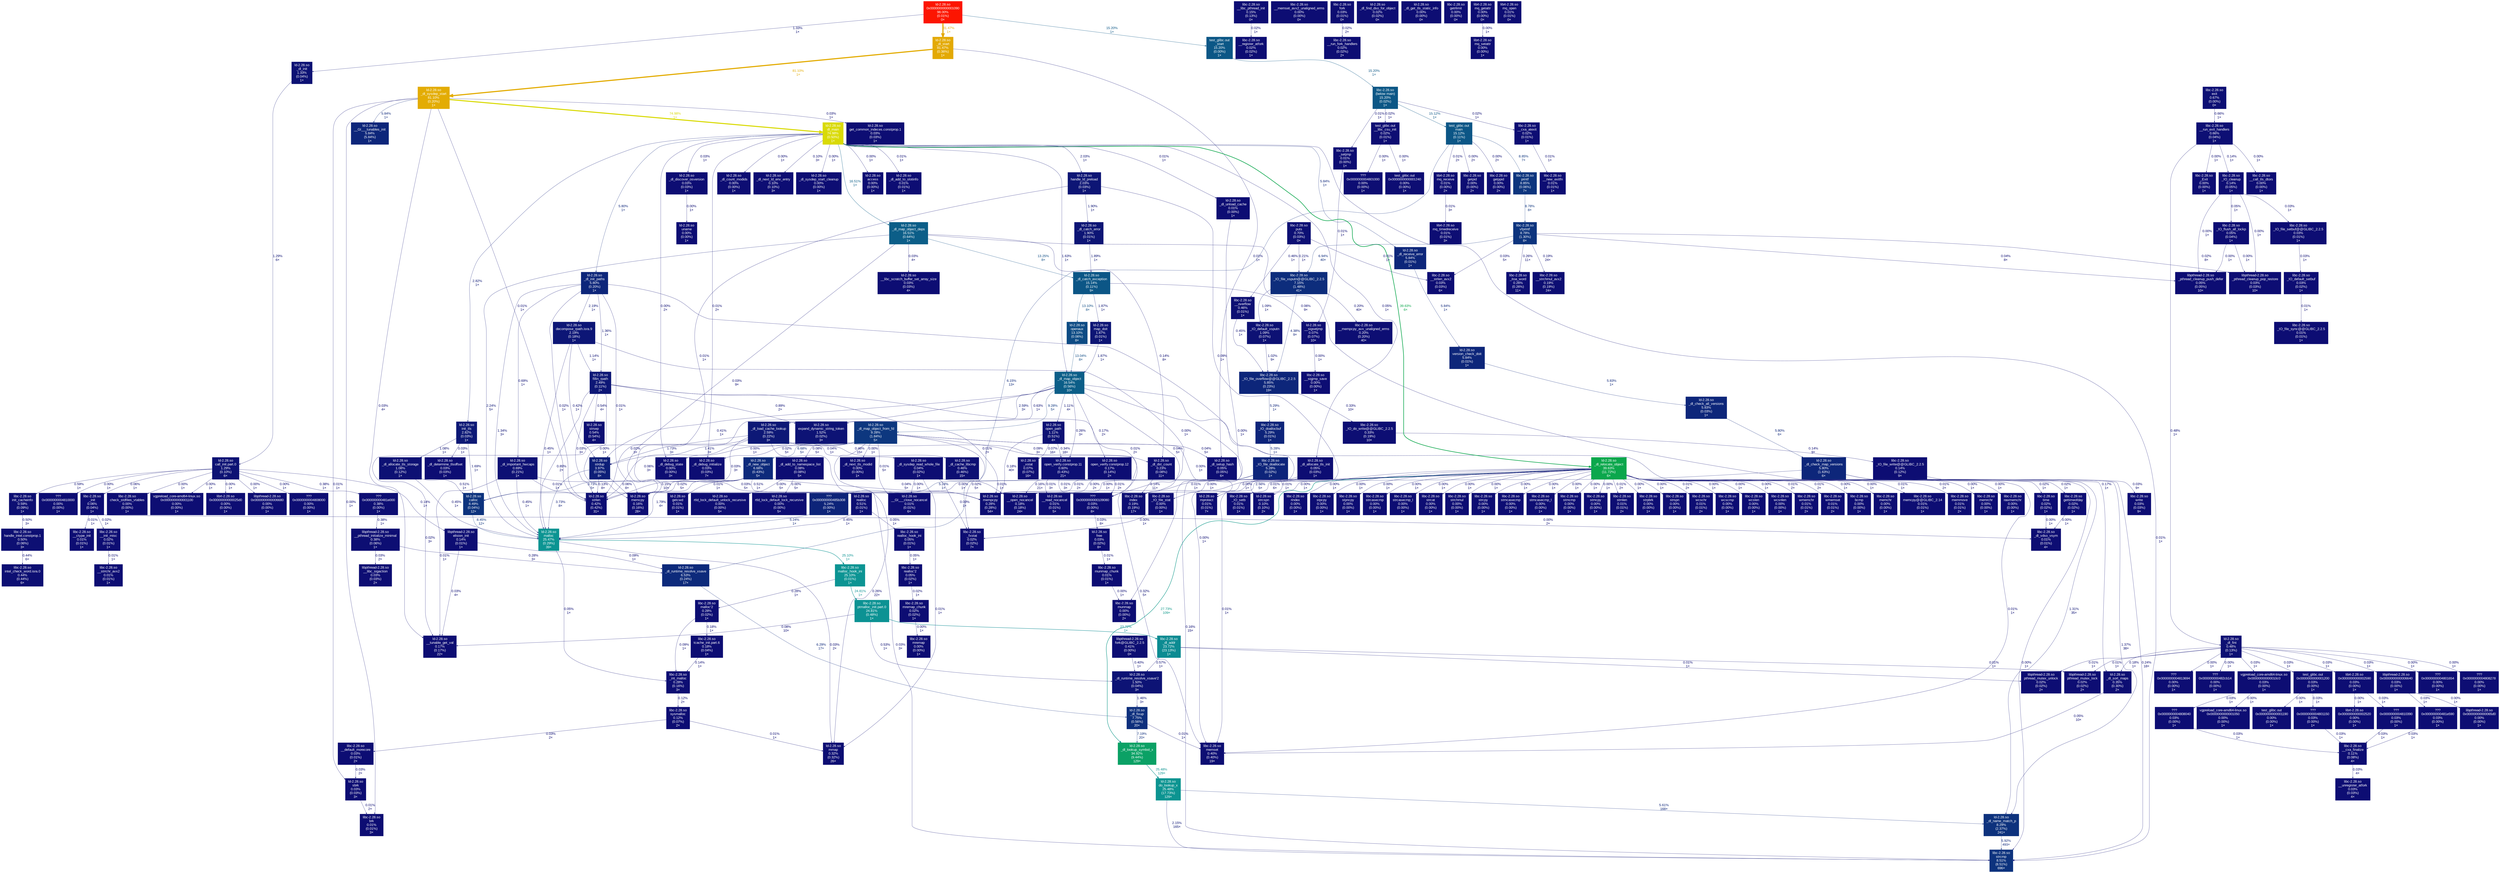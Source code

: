digraph {
	graph [fontname=Arial, nodesep=0.125, ranksep=0.25];
	node [fontcolor=white, fontname=Arial, height=0, shape=box, style=filled, width=0];
	edge [fontname=Arial];
	"(below main)" [color="#0c5786", fontcolor="#ffffff", fontsize="10.00", label="libc-2.28.so\n(below main)\n15.20%\n(0.02%)\n1×"];
	"(below main)" -> "__cxa_atexit" [arrowsize="0.35", color="#0d0d73", fontcolor="#0d0d73", fontsize="10.00", label="0.02%\n1×", labeldistance="0.50", penwidth="0.50"];
	"(below main)" -> "__libc_csu_init" [arrowsize="0.35", color="#0d0d73", fontcolor="#0d0d73", fontsize="10.00", label="0.02%\n1×", labeldistance="0.50", penwidth="0.50"];
	"(below main)" -> "_setjmp" [arrowsize="0.35", color="#0d0d73", fontcolor="#0d0d73", fontsize="10.00", label="0.01%\n1×", labeldistance="0.50", penwidth="0.50"];
	"(below main)" -> main [arrowsize="0.39", color="#0c5686", fontcolor="#0c5686", fontsize="10.00", label="15.12%\n1×", labeldistance="0.60", penwidth="0.60"];
	"0x0000000000001050" [color="#0d0d73", fontcolor="#ffffff", fontsize="10.00", label="vgpreload_core-amd64-linux.so\n0x0000000000001050\n0.00%\n(0.00%)\n1×"];
	"0x0000000000001090" [color="#fc1501", fontcolor="#ffffff", fontsize="10.00", label="ld-2.28.so\n0x0000000000001090\n98.00%\n(0.01%)\n0×"];
	"0x0000000000001090" -> "_dl_init" [arrowsize="0.35", color="#0d1274", fontcolor="#0d1274", fontsize="10.00", label="1.33%\n1×", labeldistance="0.50", penwidth="0.50"];
	"0x0000000000001090" -> "_dl_start" [arrowsize="0.90", color="#e3a904", fontcolor="#e3a904", fontsize="10.00", label="81.47%\n1×", labeldistance="3.26", penwidth="3.26"];
	"0x0000000000001090" -> "_start" [arrowsize="0.39", color="#0c5786", fontcolor="#0c5786", fontsize="10.00", label="15.20%\n1×", labeldistance="0.61", penwidth="0.61"];
	"0x00000000000010c0" [color="#0d0d73", fontcolor="#ffffff", fontsize="10.00", label="vgpreload_core-amd64-linux.so\n0x00000000000010c0\n0.03%\n(0.00%)\n1×"];
	"0x00000000000010c0" -> "0x0000000000001050" [arrowsize="0.35", color="#0d0d73", fontcolor="#0d0d73", fontsize="10.00", label="0.00%\n1×", labeldistance="0.50", penwidth="0.50"];
	"0x00000000000010c0" -> "0x0000000004808040" [arrowsize="0.35", color="#0d0d73", fontcolor="#0d0d73", fontsize="10.00", label="0.03%\n1×", labeldistance="0.50", penwidth="0.50"];
	"0x0000000000001100" [color="#0d0d73", fontcolor="#ffffff", fontsize="10.00", label="vgpreload_core-amd64-linux.so\n0x0000000000001100\n0.00%\n(0.00%)\n1×"];
	"0x0000000000001190" [color="#0d0d73", fontcolor="#ffffff", fontsize="10.00", label="test_glibc.out\n0x0000000000001190\n0.00%\n(0.00%)\n1×"];
	"0x0000000000001200" [color="#0d0d73", fontcolor="#ffffff", fontsize="10.00", label="test_glibc.out\n0x0000000000001200\n0.03%\n(0.00%)\n1×"];
	"0x0000000000001200" -> "0x0000000000001190" [arrowsize="0.35", color="#0d0d73", fontcolor="#0d0d73", fontsize="10.00", label="0.00%\n1×", labeldistance="0.50", penwidth="0.50"];
	"0x0000000000001200" -> "0x0000000004801150" [arrowsize="0.35", color="#0d0d73", fontcolor="#0d0d73", fontsize="10.00", label="0.03%\n1×", labeldistance="0.50", penwidth="0.50"];
	"0x0000000000001240" [color="#0d0d73", fontcolor="#ffffff", fontsize="10.00", label="test_glibc.out\n0x0000000000001240\n0.00%\n(0.00%)\n1×"];
	"0x0000000000002520" [color="#0d0d73", fontcolor="#ffffff", fontsize="10.00", label="librt-2.28.so\n0x0000000000002520\n0.00%\n(0.00%)\n1×"];
	"0x0000000000002590" [color="#0d0d73", fontcolor="#ffffff", fontsize="10.00", label="librt-2.28.so\n0x0000000000002590\n0.03%\n(0.00%)\n1×"];
	"0x0000000000002590" -> "0x0000000000002520" [arrowsize="0.35", color="#0d0d73", fontcolor="#0d0d73", fontsize="10.00", label="0.00%\n1×", labeldistance="0.50", penwidth="0.50"];
	"0x0000000000002590" -> "0x0000000004810390" [arrowsize="0.35", color="#0d0d73", fontcolor="#0d0d73", fontsize="10.00", label="0.03%\n1×", labeldistance="0.50", penwidth="0.50"];
	"0x00000000000025d0" [color="#0d0d73", fontcolor="#ffffff", fontsize="10.00", label="librt-2.28.so\n0x00000000000025d0\n0.00%\n(0.00%)\n1×"];
	"0x00000000000065d0" [color="#0d0d73", fontcolor="#ffffff", fontsize="10.00", label="libpthread-2.28.so\n0x00000000000065d0\n0.00%\n(0.00%)\n1×"];
	"0x0000000000006640" [color="#0d0d73", fontcolor="#ffffff", fontsize="10.00", label="libpthread-2.28.so\n0x0000000000006640\n0.03%\n(0.00%)\n1×"];
	"0x0000000000006640" -> "0x00000000000065d0" [arrowsize="0.35", color="#0d0d73", fontcolor="#0d0d73", fontsize="10.00", label="0.00%\n1×", labeldistance="0.50", penwidth="0.50"];
	"0x0000000000006640" -> "0x000000000481e590" [arrowsize="0.35", color="#0d0d73", fontcolor="#0d0d73", fontsize="10.00", label="0.03%\n1×", labeldistance="0.50", penwidth="0.50"];
	"0x0000000000006680" [color="#0d0d73", fontcolor="#ffffff", fontsize="10.00", label="libpthread-2.28.so\n0x0000000000006680\n0.00%\n(0.00%)\n1×"];
	"0x0000000000109080" [color="#0d0d73", fontcolor="#ffffff", fontsize="10.00", label="???\n0x0000000000109080\n0.03%\n(0.00%)\n8×"];
	"0x0000000000109080" -> free [arrowsize="0.35", color="#0d0d73", fontcolor="#0d0d73", fontsize="10.00", label="0.03%\n8×", labeldistance="0.50", penwidth="0.50"];
	"0x0000000004801000" [color="#0d0d73", fontcolor="#ffffff", fontsize="10.00", label="???\n0x0000000004801000\n0.00%\n(0.00%)\n1×"];
	"0x0000000004801150" [color="#0d0d73", fontcolor="#ffffff", fontsize="10.00", label="???\n0x0000000004801150\n0.03%\n(0.00%)\n1×"];
	"0x0000000004801150" -> "__cxa_finalize" [arrowsize="0.35", color="#0d0d73", fontcolor="#0d0d73", fontsize="10.00", label="0.03%\n1×", labeldistance="0.50", penwidth="0.50"];
	"0x0000000004801654" [color="#0d0d73", fontcolor="#ffffff", fontsize="10.00", label="???\n0x0000000004801654\n0.00%\n(0.00%)\n1×"];
	"0x0000000004808000" [color="#0d0d73", fontcolor="#ffffff", fontsize="10.00", label="???\n0x0000000004808000\n0.00%\n(0.00%)\n1×"];
	"0x0000000004808040" [color="#0d0d73", fontcolor="#ffffff", fontsize="10.00", label="???\n0x0000000004808040\n0.03%\n(0.00%)\n1×"];
	"0x0000000004808040" -> "__cxa_finalize" [arrowsize="0.35", color="#0d0d73", fontcolor="#0d0d73", fontsize="10.00", label="0.03%\n1×", labeldistance="0.50", penwidth="0.50"];
	"0x0000000004808278" [color="#0d0d73", fontcolor="#ffffff", fontsize="10.00", label="???\n0x0000000004808278\n0.00%\n(0.00%)\n1×"];
	"0x0000000004810000" [color="#0d0d73", fontcolor="#ffffff", fontsize="10.00", label="???\n0x0000000004810000\n0.00%\n(0.00%)\n1×"];
	"0x0000000004810390" [color="#0d0d73", fontcolor="#ffffff", fontsize="10.00", label="???\n0x0000000004810390\n0.03%\n(0.00%)\n1×"];
	"0x0000000004810390" -> "__cxa_finalize" [arrowsize="0.35", color="#0d0d73", fontcolor="#0d0d73", fontsize="10.00", label="0.03%\n1×", labeldistance="0.50", penwidth="0.50"];
	"0x0000000004813694" [color="#0d0d73", fontcolor="#ffffff", fontsize="10.00", label="???\n0x0000000004813694\n0.00%\n(0.00%)\n1×"];
	"0x000000000481e000" [color="#0d0e73", fontcolor="#ffffff", fontsize="10.00", label="???\n0x000000000481e000\n0.38%\n(0.00%)\n1×"];
	"0x000000000481e000" -> "__pthread_initialize_minimal" [arrowsize="0.35", color="#0d0e73", fontcolor="#0d0e73", fontsize="10.00", label="0.38%\n1×", labeldistance="0.50", penwidth="0.50"];
	"0x000000000481e590" [color="#0d0d73", fontcolor="#ffffff", fontsize="10.00", label="???\n0x000000000481e590\n0.03%\n(0.00%)\n1×"];
	"0x000000000481e590" -> "__cxa_finalize" [arrowsize="0.35", color="#0d0d73", fontcolor="#0d0d73", fontsize="10.00", label="0.03%\n1×", labeldistance="0.50", penwidth="0.50"];
	"0x000000000482cb14" [color="#0d0d73", fontcolor="#ffffff", fontsize="10.00", label="???\n0x000000000482cb14\n0.00%\n(0.00%)\n1×"];
	"0x000000000485b308" [color="#0d2479", fontcolor="#ffffff", fontsize="10.00", label="???\n0x000000000485b308\n5.24%\n(0.00%)\n1×"];
	"0x000000000485b308" -> malloc [arrowsize="0.35", color="#0d2479", fontcolor="#0d2479", fontsize="10.00", label="5.24%\n1×", labeldistance="0.50", penwidth="0.50"];
	"_Exit" [color="#0d0d73", fontcolor="#ffffff", fontsize="10.00", label="libc-2.28.so\n_Exit\n0.00%\n(0.00%)\n1×"];
	"_IO_cleanup" [color="#0d0d73", fontcolor="#ffffff", fontsize="10.00", label="libc-2.28.so\n_IO_cleanup\n0.14%\n(0.05%)\n1×"];
	"_IO_cleanup" -> "_IO_file_setbuf@@GLIBC_2.2.5" [arrowsize="0.35", color="#0d0d73", fontcolor="#0d0d73", fontsize="10.00", label="0.03%\n1×", labeldistance="0.50", penwidth="0.50"];
	"_IO_cleanup" -> "_IO_flush_all_lockp" [arrowsize="0.35", color="#0d0d73", fontcolor="#0d0d73", fontsize="10.00", label="0.05%\n1×", labeldistance="0.50", penwidth="0.50"];
	"_IO_cleanup" -> "_pthread_cleanup_pop_restore" [arrowsize="0.35", color="#0d0d73", fontcolor="#0d0d73", fontsize="10.00", label="0.00%\n1×", labeldistance="0.50", penwidth="0.50"];
	"_IO_cleanup" -> "_pthread_cleanup_push_defer" [arrowsize="0.35", color="#0d0d73", fontcolor="#0d0d73", fontsize="10.00", label="0.00%\n1×", labeldistance="0.50", penwidth="0.50"];
	"_IO_default_setbuf" [color="#0d0d73", fontcolor="#ffffff", fontsize="10.00", label="libc-2.28.so\n_IO_default_setbuf\n0.03%\n(0.02%)\n1×"];
	"_IO_default_setbuf" -> "_IO_file_sync@@GLIBC_2.2.5" [arrowsize="0.35", color="#0d0d73", fontcolor="#0d0d73", fontsize="10.00", label="0.01%\n1×", labeldistance="0.50", penwidth="0.50"];
	"_IO_default_xsputn" [color="#0d1174", fontcolor="#ffffff", fontsize="10.00", label="libc-2.28.so\n_IO_default_xsputn\n1.09%\n(0.07%)\n1×"];
	"_IO_default_xsputn" -> "_IO_file_overflow@@GLIBC_2.2.5" [arrowsize="0.35", color="#0d1174", fontcolor="#0d1174", fontsize="10.00", label="1.02%\n9×", labeldistance="0.50", penwidth="0.50"];
	"_IO_do_write@@GLIBC_2.2.5" [color="#0d0e73", fontcolor="#ffffff", fontsize="10.00", label="libc-2.28.so\n_IO_do_write@@GLIBC_2.2.5\n0.33%\n(0.19%)\n10×"];
	"_IO_do_write@@GLIBC_2.2.5" -> "_IO_file_write@@GLIBC_2.2.5" [arrowsize="0.35", color="#0d0d73", fontcolor="#0d0d73", fontsize="10.00", label="0.14%\n9×", labeldistance="0.50", penwidth="0.50"];
	"_IO_doallocbuf" [color="#0d247a", fontcolor="#ffffff", fontsize="10.00", label="libc-2.28.so\n_IO_doallocbuf\n5.29%\n(0.01%)\n1×"];
	"_IO_doallocbuf" -> "_IO_file_doallocate" [arrowsize="0.35", color="#0d247a", fontcolor="#0d247a", fontsize="10.00", label="5.28%\n1×", labeldistance="0.50", penwidth="0.50"];
	"_IO_file_doallocate" [color="#0d247a", fontcolor="#ffffff", fontsize="10.00", label="libc-2.28.so\n_IO_file_doallocate\n5.28%\n(0.02%)\n1×"];
	"_IO_file_doallocate" -> "0x000000000485b308" [arrowsize="0.35", color="#0d2479", fontcolor="#0d2479", fontsize="10.00", label="5.24%\n1×", labeldistance="0.50", penwidth="0.50"];
	"_IO_file_doallocate" -> "_IO_file_stat" [arrowsize="0.35", color="#0d0d73", fontcolor="#0d0d73", fontsize="10.00", label="0.00%\n1×", labeldistance="0.50", penwidth="0.50"];
	"_IO_file_doallocate" -> "_IO_setb" [arrowsize="0.35", color="#0d0d73", fontcolor="#0d0d73", fontsize="10.00", label="0.01%\n1×", labeldistance="0.50", penwidth="0.50"];
	"_IO_file_overflow@@GLIBC_2.2.5" [color="#0d267a", fontcolor="#ffffff", fontsize="10.00", label="libc-2.28.so\n_IO_file_overflow@@GLIBC_2.2.5\n5.85%\n(0.23%)\n19×"];
	"_IO_file_overflow@@GLIBC_2.2.5" -> "_IO_do_write@@GLIBC_2.2.5" [arrowsize="0.35", color="#0d0e73", fontcolor="#0d0e73", fontsize="10.00", label="0.33%\n10×", labeldistance="0.50", penwidth="0.50"];
	"_IO_file_overflow@@GLIBC_2.2.5" -> "_IO_doallocbuf" [arrowsize="0.35", color="#0d247a", fontcolor="#0d247a", fontsize="10.00", label="5.29%\n1×", labeldistance="0.50", penwidth="0.50"];
	"_IO_file_setbuf@@GLIBC_2.2.5" [color="#0d0d73", fontcolor="#ffffff", fontsize="10.00", label="libc-2.28.so\n_IO_file_setbuf@@GLIBC_2.2.5\n0.03%\n(0.01%)\n1×"];
	"_IO_file_setbuf@@GLIBC_2.2.5" -> "_IO_default_setbuf" [arrowsize="0.35", color="#0d0d73", fontcolor="#0d0d73", fontsize="10.00", label="0.03%\n1×", labeldistance="0.50", penwidth="0.50"];
	"_IO_file_stat" [color="#0d0d73", fontcolor="#ffffff", fontsize="10.00", label="libc-2.28.so\n_IO_file_stat\n0.00%\n(0.00%)\n1×"];
	"_IO_file_stat" -> "_fxstat" [arrowsize="0.35", color="#0d0d73", fontcolor="#0d0d73", fontsize="10.00", label="0.00%\n1×", labeldistance="0.50", penwidth="0.50"];
	"_IO_file_sync@@GLIBC_2.2.5" [color="#0d0d73", fontcolor="#ffffff", fontsize="10.00", label="libc-2.28.so\n_IO_file_sync@@GLIBC_2.2.5\n0.01%\n(0.01%)\n1×"];
	"_IO_file_write@@GLIBC_2.2.5" [color="#0d0d73", fontcolor="#ffffff", fontsize="10.00", label="libc-2.28.so\n_IO_file_write@@GLIBC_2.2.5\n0.14%\n(0.12%)\n9×"];
	"_IO_file_write@@GLIBC_2.2.5" -> write [arrowsize="0.35", color="#0d0d73", fontcolor="#0d0d73", fontsize="10.00", label="0.03%\n9×", labeldistance="0.50", penwidth="0.50"];
	"_IO_file_xsputn@@GLIBC_2.2.5" [color="#0d2d7c", fontcolor="#ffffff", fontsize="10.00", label="libc-2.28.so\n_IO_file_xsputn@@GLIBC_2.2.5\n7.15%\n(1.48%)\n41×"];
	"_IO_file_xsputn@@GLIBC_2.2.5" -> "_IO_default_xsputn" [arrowsize="0.35", color="#0d1174", fontcolor="#0d1174", fontsize="10.00", label="1.09%\n1×", labeldistance="0.50", penwidth="0.50"];
	"_IO_file_xsputn@@GLIBC_2.2.5" -> "_IO_file_overflow@@GLIBC_2.2.5" [arrowsize="0.35", color="#0d2078", fontcolor="#0d2078", fontsize="10.00", label="4.38%\n9×", labeldistance="0.50", penwidth="0.50"];
	"_IO_file_xsputn@@GLIBC_2.2.5" -> "__mempcpy_avx_unaligned_erms" [arrowsize="0.35", color="#0d0e73", fontcolor="#0d0e73", fontsize="10.00", label="0.20%\n40×", labeldistance="0.50", penwidth="0.50"];
	"_IO_flush_all_lockp" [color="#0d0d73", fontcolor="#ffffff", fontsize="10.00", label="libc-2.28.so\n_IO_flush_all_lockp\n0.05%\n(0.04%)\n1×"];
	"_IO_flush_all_lockp" -> "_pthread_cleanup_pop_restore" [arrowsize="0.35", color="#0d0d73", fontcolor="#0d0d73", fontsize="10.00", label="0.00%\n1×", labeldistance="0.50", penwidth="0.50"];
	"_IO_flush_all_lockp" -> "_pthread_cleanup_push_defer" [arrowsize="0.35", color="#0d0d73", fontcolor="#0d0d73", fontsize="10.00", label="0.00%\n1×", labeldistance="0.50", penwidth="0.50"];
	"_IO_setb" [color="#0d0d73", fontcolor="#ffffff", fontsize="10.00", label="libc-2.28.so\n_IO_setb\n0.01%\n(0.01%)\n1×"];
	"__GI___close_nocancel" [color="#0d0d73", fontcolor="#ffffff", fontsize="10.00", label="ld-2.28.so\n__GI___close_nocancel\n0.01%\n(0.01%)\n6×"];
	"__GI___tunables_init" [color="#0d267a", fontcolor="#ffffff", fontsize="10.00", label="ld-2.28.so\n__GI___tunables_init\n5.84%\n(5.84%)\n1×"];
	"__call_tls_dtors" [color="#0d0d73", fontcolor="#ffffff", fontsize="10.00", label="libc-2.28.so\n__call_tls_dtors\n0.00%\n(0.00%)\n1×"];
	"__ctype_init" [color="#0d0d73", fontcolor="#ffffff", fontsize="10.00", label="libc-2.28.so\n__ctype_init\n0.01%\n(0.01%)\n1×"];
	"__cxa_atexit" [color="#0d0d73", fontcolor="#ffffff", fontsize="10.00", label="libc-2.28.so\n__cxa_atexit\n0.02%\n(0.01%)\n1×"];
	"__cxa_atexit" -> "__new_exitfn" [arrowsize="0.35", color="#0d0d73", fontcolor="#0d0d73", fontsize="10.00", label="0.01%\n1×", labeldistance="0.50", penwidth="0.50"];
	"__cxa_finalize" [color="#0d0d73", fontcolor="#ffffff", fontsize="10.00", label="libc-2.28.so\n__cxa_finalize\n0.11%\n(0.08%)\n4×"];
	"__cxa_finalize" -> "__unregister_atfork" [arrowsize="0.35", color="#0d0d73", fontcolor="#0d0d73", fontsize="10.00", label="0.03%\n4×", labeldistance="0.50", penwidth="0.50"];
	"__default_morecore" [color="#0d0d73", fontcolor="#ffffff", fontsize="10.00", label="libc-2.28.so\n__default_morecore\n0.03%\n(0.01%)\n2×"];
	"__default_morecore" -> sbrk [arrowsize="0.35", color="#0d0d73", fontcolor="#0d0d73", fontsize="10.00", label="0.03%\n2×", labeldistance="0.50", penwidth="0.50"];
	"__init_misc" [color="#0d0d73", fontcolor="#ffffff", fontsize="10.00", label="libc-2.28.so\n__init_misc\n0.02%\n(0.01%)\n1×"];
	"__init_misc" -> "__strrchr_avx2" [arrowsize="0.35", color="#0d0d73", fontcolor="#0d0d73", fontsize="10.00", label="0.01%\n1×", labeldistance="0.50", penwidth="0.50"];
	"__libc_csu_init" [color="#0d0d73", fontcolor="#ffffff", fontsize="10.00", label="test_glibc.out\n__libc_csu_init\n0.02%\n(0.01%)\n1×"];
	"__libc_csu_init" -> "0x0000000000001240" [arrowsize="0.35", color="#0d0d73", fontcolor="#0d0d73", fontsize="10.00", label="0.00%\n1×", labeldistance="0.50", penwidth="0.50"];
	"__libc_csu_init" -> "0x0000000004801000" [arrowsize="0.35", color="#0d0d73", fontcolor="#0d0d73", fontsize="10.00", label="0.00%\n1×", labeldistance="0.50", penwidth="0.50"];
	"__libc_pthread_init" [color="#0d0d73", fontcolor="#ffffff", fontsize="10.00", label="libc-2.28.so\n__libc_pthread_init\n0.15%\n(0.13%)\n0×"];
	"__libc_pthread_init" -> "__register_atfork" [arrowsize="0.35", color="#0d0d73", fontcolor="#0d0d73", fontsize="10.00", label="0.02%\n1×", labeldistance="0.50", penwidth="0.50"];
	"__libc_scratch_buffer_set_array_size" [color="#0d0d73", fontcolor="#ffffff", fontsize="10.00", label="ld-2.28.so\n__libc_scratch_buffer_set_array_size\n0.03%\n(0.03%)\n4×"];
	"__libc_sigaction" [color="#0d0d73", fontcolor="#ffffff", fontsize="10.00", label="libpthread-2.28.so\n__libc_sigaction\n0.03%\n(0.03%)\n2×"];
	"__mempcpy_avx_unaligned_erms" [color="#0d0e73", fontcolor="#ffffff", fontsize="10.00", label="libc-2.28.so\n__mempcpy_avx_unaligned_erms\n0.20%\n(0.20%)\n40×"];
	"__memset_avx2_unaligned_erms" [color="#0d0d73", fontcolor="#ffffff", fontsize="10.00", label="libc-2.28.so\n__memset_avx2_unaligned_erms\n0.00%\n(0.00%)\n0×"];
	"__new_exitfn" [color="#0d0d73", fontcolor="#ffffff", fontsize="10.00", label="libc-2.28.so\n__new_exitfn\n0.01%\n(0.01%)\n1×"];
	"__open_nocancel" [color="#0d0d73", fontcolor="#ffffff", fontsize="10.00", label="ld-2.28.so\n__open_nocancel\n0.18%\n(0.18%)\n24×"];
	"__overflow" [color="#0d0f73", fontcolor="#ffffff", fontsize="10.00", label="libc-2.28.so\n__overflow\n0.46%\n(0.01%)\n1×"];
	"__overflow" -> "_IO_file_overflow@@GLIBC_2.2.5" [arrowsize="0.35", color="#0d0f73", fontcolor="#0d0f73", fontsize="10.00", label="0.45%\n1×", labeldistance="0.50", penwidth="0.50"];
	"__pthread_initialize_minimal" [color="#0d0e73", fontcolor="#ffffff", fontsize="10.00", label="libpthread-2.28.so\n__pthread_initialize_minimal\n0.38%\n(0.06%)\n1×"];
	"__pthread_initialize_minimal" -> "__libc_sigaction" [arrowsize="0.35", color="#0d0d73", fontcolor="#0d0d73", fontsize="10.00", label="0.03%\n2×", labeldistance="0.50", penwidth="0.50"];
	"__pthread_initialize_minimal" -> "_dl_runtime_resolve_xsave" [arrowsize="0.35", color="#0d0e73", fontcolor="#0d0e73", fontsize="10.00", label="0.28%\n3×", labeldistance="0.50", penwidth="0.50"];
	"__read_nocancel" [color="#0d0d73", fontcolor="#ffffff", fontsize="10.00", label="ld-2.28.so\n__read_nocancel\n0.01%\n(0.01%)\n5×"];
	"__register_atfork" [color="#0d0d73", fontcolor="#ffffff", fontsize="10.00", label="libc-2.28.so\n__register_atfork\n0.02%\n(0.02%)\n1×"];
	"__run_exit_handlers" [color="#0d0f74", fontcolor="#ffffff", fontsize="10.00", label="libc-2.28.so\n__run_exit_handlers\n0.66%\n(0.04%)\n1×"];
	"__run_exit_handlers" -> "_Exit" [arrowsize="0.35", color="#0d0d73", fontcolor="#0d0d73", fontsize="10.00", label="0.00%\n1×", labeldistance="0.50", penwidth="0.50"];
	"__run_exit_handlers" -> "_IO_cleanup" [arrowsize="0.35", color="#0d0d73", fontcolor="#0d0d73", fontsize="10.00", label="0.14%\n1×", labeldistance="0.50", penwidth="0.50"];
	"__run_exit_handlers" -> "__call_tls_dtors" [arrowsize="0.35", color="#0d0d73", fontcolor="#0d0d73", fontsize="10.00", label="0.00%\n1×", labeldistance="0.50", penwidth="0.50"];
	"__run_exit_handlers" -> "_dl_fini" [arrowsize="0.35", color="#0d0f73", fontcolor="#0d0f73", fontsize="10.00", label="0.48%\n1×", labeldistance="0.50", penwidth="0.50"];
	"__run_fork_handlers" [color="#0d0d73", fontcolor="#ffffff", fontsize="10.00", label="libc-2.28.so\n__run_fork_handlers\n0.02%\n(0.02%)\n2×"];
	"__sigjmp_save" [color="#0d0d73", fontcolor="#ffffff", fontsize="10.00", label="libc-2.28.so\n__sigjmp_save\n0.00%\n(0.00%)\n1×"];
	"__sigsetjmp" [color="#0d0d73", fontcolor="#ffffff", fontsize="10.00", label="ld-2.28.so\n__sigsetjmp\n0.07%\n(0.07%)\n10×"];
	"__sigsetjmp" -> "__sigjmp_save" [arrowsize="0.35", color="#0d0d73", fontcolor="#0d0d73", fontsize="10.00", label="0.00%\n1×", labeldistance="0.50", penwidth="0.50"];
	"__strchrnul_avx2" [color="#0d0e73", fontcolor="#ffffff", fontsize="10.00", label="libc-2.28.so\n__strchrnul_avx2\n0.19%\n(0.19%)\n24×"];
	"__strlen_avx2" [color="#0d0d73", fontcolor="#ffffff", fontsize="10.00", label="libc-2.28.so\n__strlen_avx2\n0.03%\n(0.03%)\n6×"];
	"__strrchr_avx2" [color="#0d0d73", fontcolor="#ffffff", fontsize="10.00", label="libc-2.28.so\n__strrchr_avx2\n0.01%\n(0.01%)\n1×"];
	"__tunable_get_val" [color="#0d0d73", fontcolor="#ffffff", fontsize="10.00", label="ld-2.28.so\n__tunable_get_val\n0.17%\n(0.17%)\n22×"];
	"__unregister_atfork" [color="#0d0d73", fontcolor="#ffffff", fontsize="10.00", label="libc-2.28.so\n__unregister_atfork\n0.03%\n(0.03%)\n4×"];
	"_dl_add_to_namespace_list" [color="#0d0d73", fontcolor="#ffffff", fontsize="10.00", label="ld-2.28.so\n_dl_add_to_namespace_list\n0.08%\n(0.08%)\n5×"];
	"_dl_add_to_namespace_list" -> "rtld_lock_default_lock_recursive" [arrowsize="0.35", color="#0d0d73", fontcolor="#0d0d73", fontsize="10.00", label="0.00%\n5×", labeldistance="0.50", penwidth="0.50"];
	"_dl_add_to_namespace_list" -> "rtld_lock_default_unlock_recursive" [arrowsize="0.35", color="#0d0d73", fontcolor="#0d0d73", fontsize="10.00", label="0.00%\n5×", labeldistance="0.50", penwidth="0.50"];
	"_dl_add_to_slotinfo" [color="#0d0d73", fontcolor="#ffffff", fontsize="10.00", label="ld-2.28.so\n_dl_add_to_slotinfo\n0.01%\n(0.01%)\n1×"];
	"_dl_addr" [color="#0c8b92", fontcolor="#ffffff", fontsize="10.00", label="libc-2.28.so\n_dl_addr\n23.72%\n(23.13%)\n1×"];
	"_dl_addr" -> "_dl_runtime_resolve_xsave'2" [arrowsize="0.35", color="#0d0f73", fontcolor="#0d0f73", fontsize="10.00", label="0.57%\n1×", labeldistance="0.50", penwidth="0.50"];
	"_dl_addr" -> "pthread_mutex_lock" [arrowsize="0.35", color="#0d0d73", fontcolor="#0d0d73", fontsize="10.00", label="0.01%\n1×", labeldistance="0.50", penwidth="0.50"];
	"_dl_addr" -> "pthread_mutex_unlock" [arrowsize="0.35", color="#0d0d73", fontcolor="#0d0d73", fontsize="10.00", label="0.01%\n1×", labeldistance="0.50", penwidth="0.50"];
	"_dl_allocate_tls_init" [color="#0d0d73", fontcolor="#ffffff", fontsize="10.00", label="ld-2.28.so\n_dl_allocate_tls_init\n0.05%\n(0.03%)\n1×"];
	"_dl_allocate_tls_init" -> mempcpy [arrowsize="0.35", color="#0d0d73", fontcolor="#0d0d73", fontsize="10.00", label="0.00%\n1×", labeldistance="0.50", penwidth="0.50"];
	"_dl_allocate_tls_init" -> memset [arrowsize="0.35", color="#0d0d73", fontcolor="#0d0d73", fontsize="10.00", label="0.01%\n1×", labeldistance="0.50", penwidth="0.50"];
	"_dl_allocate_tls_storage" [color="#0d1174", fontcolor="#ffffff", fontsize="10.00", label="ld-2.28.so\n_dl_allocate_tls_storage\n1.08%\n(0.12%)\n1×"];
	"_dl_allocate_tls_storage" -> calloc [arrowsize="0.35", color="#0d0f73", fontcolor="#0d0f73", fontsize="10.00", label="0.51%\n1×", labeldistance="0.50", penwidth="0.50"];
	"_dl_allocate_tls_storage" -> malloc [arrowsize="0.35", color="#0d0f73", fontcolor="#0d0f73", fontsize="10.00", label="0.45%\n1×", labeldistance="0.50", penwidth="0.50"];
	"_dl_cache_libcmp" [color="#0d0f73", fontcolor="#ffffff", fontsize="10.00", label="ld-2.28.so\n_dl_cache_libcmp\n0.46%\n(0.46%)\n15×"];
	"_dl_catch_error" [color="#0d1575", fontcolor="#ffffff", fontsize="10.00", label="ld-2.28.so\n_dl_catch_error\n1.90%\n(0.01%)\n1×"];
	"_dl_catch_error" -> "_dl_catch_exception" [arrowsize="0.35", color="#0d1575", fontcolor="#0d1575", fontsize="10.00", label="1.89%\n1×", labeldistance="0.50", penwidth="0.50"];
	"_dl_catch_exception" [color="#0c5686", fontcolor="#ffffff", fontsize="10.00", label="ld-2.28.so\n_dl_catch_exception\n15.14%\n(0.11%)\n9×"];
	"_dl_catch_exception" -> "__sigsetjmp" [arrowsize="0.35", color="#0d0d73", fontcolor="#0d0d73", fontsize="10.00", label="0.06%\n9×", labeldistance="0.50", penwidth="0.50"];
	"_dl_catch_exception" -> "map_doit" [arrowsize="0.35", color="#0d1575", fontcolor="#0d1575", fontsize="10.00", label="1.87%\n1×", labeldistance="0.50", penwidth="0.50"];
	"_dl_catch_exception" -> openaux [arrowsize="0.36", color="#0d4b84", fontcolor="#0d4b84", fontsize="10.00", label="13.10%\n8×", labeldistance="0.52", penwidth="0.52"];
	"_dl_check_all_versions" [color="#0d267a", fontcolor="#ffffff", fontsize="10.00", label="ld-2.28.so\n_dl_check_all_versions\n5.83%\n(0.03%)\n1×"];
	"_dl_check_all_versions" -> "_dl_check_map_versions" [arrowsize="0.35", color="#0d267a", fontcolor="#0d267a", fontsize="10.00", label="5.80%\n6×", labeldistance="0.50", penwidth="0.50"];
	"_dl_check_map_versions" [color="#0d267a", fontcolor="#ffffff", fontsize="10.00", label="ld-2.28.so\n_dl_check_map_versions\n5.80%\n(1.63%)\n6×"];
	"_dl_check_map_versions" -> "_dl_name_match_p" [arrowsize="0.35", color="#0d1274", fontcolor="#0d1274", fontsize="10.00", label="1.37%\n38×", labeldistance="0.50", penwidth="0.50"];
	"_dl_check_map_versions" -> calloc [arrowsize="0.35", color="#0d1876", fontcolor="#0d1876", fontsize="10.00", label="2.56%\n5×", labeldistance="0.50", penwidth="0.50"];
	"_dl_check_map_versions" -> strcmp [arrowsize="0.35", color="#0d0e73", fontcolor="#0d0e73", fontsize="10.00", label="0.24%\n18×", labeldistance="0.50", penwidth="0.50"];
	"_dl_count_modids" [color="#0d0d73", fontcolor="#ffffff", fontsize="10.00", label="ld-2.28.so\n_dl_count_modids\n0.00%\n(0.00%)\n1×"];
	"_dl_debug_initialize" [color="#0d0d73", fontcolor="#ffffff", fontsize="10.00", label="ld-2.28.so\n_dl_debug_initialize\n0.03%\n(0.03%)\n7×"];
	"_dl_debug_state" [color="#0d0d73", fontcolor="#ffffff", fontsize="10.00", label="ld-2.28.so\n_dl_debug_state\n0.00%\n(0.00%)\n3×"];
	"_dl_determine_tlsoffset" [color="#0d0d73", fontcolor="#ffffff", fontsize="10.00", label="ld-2.28.so\n_dl_determine_tlsoffset\n0.03%\n(0.03%)\n1×"];
	"_dl_discover_osversion" [color="#0d0d73", fontcolor="#ffffff", fontsize="10.00", label="ld-2.28.so\n_dl_discover_osversion\n0.03%\n(0.03%)\n1×"];
	"_dl_discover_osversion" -> uname [arrowsize="0.35", color="#0d0d73", fontcolor="#0d0d73", fontsize="10.00", label="0.00%\n1×", labeldistance="0.50", penwidth="0.50"];
	"_dl_dst_count" [color="#0d0e73", fontcolor="#ffffff", fontsize="10.00", label="ld-2.28.so\n_dl_dst_count\n0.23%\n(0.08%)\n11×"];
	"_dl_dst_count" -> index [arrowsize="0.35", color="#0d0d73", fontcolor="#0d0d73", fontsize="10.00", label="0.14%\n11×", labeldistance="0.50", penwidth="0.50"];
	"_dl_find_dso_for_object" [color="#0d0d73", fontcolor="#ffffff", fontsize="10.00", label="ld-2.28.so\n_dl_find_dso_for_object\n0.02%\n(0.02%)\n0×"];
	"_dl_fini" [color="#0d0f73", fontcolor="#ffffff", fontsize="10.00", label="ld-2.28.so\n_dl_fini\n0.48%\n(0.13%)\n1×"];
	"_dl_fini" -> "0x00000000000010c0" [arrowsize="0.35", color="#0d0d73", fontcolor="#0d0d73", fontsize="10.00", label="0.03%\n1×", labeldistance="0.50", penwidth="0.50"];
	"_dl_fini" -> "0x0000000000001200" [arrowsize="0.35", color="#0d0d73", fontcolor="#0d0d73", fontsize="10.00", label="0.03%\n1×", labeldistance="0.50", penwidth="0.50"];
	"_dl_fini" -> "0x0000000000002590" [arrowsize="0.35", color="#0d0d73", fontcolor="#0d0d73", fontsize="10.00", label="0.03%\n1×", labeldistance="0.50", penwidth="0.50"];
	"_dl_fini" -> "0x0000000000006640" [arrowsize="0.35", color="#0d0d73", fontcolor="#0d0d73", fontsize="10.00", label="0.03%\n1×", labeldistance="0.50", penwidth="0.50"];
	"_dl_fini" -> "0x0000000004801654" [arrowsize="0.35", color="#0d0d73", fontcolor="#0d0d73", fontsize="10.00", label="0.00%\n1×", labeldistance="0.50", penwidth="0.50"];
	"_dl_fini" -> "0x0000000004808278" [arrowsize="0.35", color="#0d0d73", fontcolor="#0d0d73", fontsize="10.00", label="0.00%\n1×", labeldistance="0.50", penwidth="0.50"];
	"_dl_fini" -> "0x0000000004813694" [arrowsize="0.35", color="#0d0d73", fontcolor="#0d0d73", fontsize="10.00", label="0.00%\n1×", labeldistance="0.50", penwidth="0.50"];
	"_dl_fini" -> "0x000000000482cb14" [arrowsize="0.35", color="#0d0d73", fontcolor="#0d0d73", fontsize="10.00", label="0.00%\n1×", labeldistance="0.50", penwidth="0.50"];
	"_dl_fini" -> "_dl_sort_maps" [arrowsize="0.35", color="#0d0e73", fontcolor="#0d0e73", fontsize="10.00", label="0.18%\n1×", labeldistance="0.50", penwidth="0.50"];
	"_dl_fini" -> "pthread_mutex_lock" [arrowsize="0.35", color="#0d0d73", fontcolor="#0d0d73", fontsize="10.00", label="0.01%\n1×", labeldistance="0.50", penwidth="0.50"];
	"_dl_fini" -> "pthread_mutex_unlock" [arrowsize="0.35", color="#0d0d73", fontcolor="#0d0d73", fontsize="10.00", label="0.01%\n1×", labeldistance="0.50", penwidth="0.50"];
	"_dl_fixup" [color="#0d2f7d", fontcolor="#ffffff", fontsize="10.00", label="ld-2.28.so\n_dl_fixup\n7.75%\n(0.56%)\n20×"];
	"_dl_fixup" -> "_dl_lookup_symbol_x" [arrowsize="0.35", color="#0d2d7c", fontcolor="#0d2d7c", fontsize="10.00", label="7.19%\n20×", labeldistance="0.50", penwidth="0.50"];
	"_dl_fixup" -> memset [arrowsize="0.35", color="#0d0d73", fontcolor="#0d0d73", fontsize="10.00", label="0.01%\n1×", labeldistance="0.50", penwidth="0.50"];
	"_dl_get_tls_static_info" [color="#0d0d73", fontcolor="#ffffff", fontsize="10.00", label="ld-2.28.so\n_dl_get_tls_static_info\n0.00%\n(0.00%)\n0×"];
	"_dl_important_hwcaps" [color="#0d1074", fontcolor="#ffffff", fontsize="10.00", label="ld-2.28.so\n_dl_important_hwcaps\n0.69%\n(0.21%)\n1×"];
	"_dl_important_hwcaps" -> "__tunable_get_val" [arrowsize="0.35", color="#0d0d73", fontcolor="#0d0d73", fontsize="10.00", label="0.01%\n1×", labeldistance="0.50", penwidth="0.50"];
	"_dl_important_hwcaps" -> malloc [arrowsize="0.35", color="#0d0f73", fontcolor="#0d0f73", fontsize="10.00", label="0.45%\n1×", labeldistance="0.50", penwidth="0.50"];
	"_dl_important_hwcaps" -> mempcpy [arrowsize="0.35", color="#0d0d73", fontcolor="#0d0d73", fontsize="10.00", label="0.03%\n5×", labeldistance="0.50", penwidth="0.50"];
	"_dl_important_hwcaps" -> strlen [arrowsize="0.35", color="#0d0d73", fontcolor="#0d0d73", fontsize="10.00", label="0.01%\n1×", labeldistance="0.50", penwidth="0.50"];
	"_dl_init" [color="#0d1274", fontcolor="#ffffff", fontsize="10.00", label="ld-2.28.so\n_dl_init\n1.33%\n(0.04%)\n1×"];
	"_dl_init" -> "call_init.part.0" [arrowsize="0.35", color="#0d1274", fontcolor="#0d1274", fontsize="10.00", label="1.29%\n6×", labeldistance="0.50", penwidth="0.50"];
	"_dl_init_paths" [color="#0d267a", fontcolor="#ffffff", fontsize="10.00", label="ld-2.28.so\n_dl_init_paths\n5.80%\n(0.20%)\n1×"];
	"_dl_init_paths" -> "_dl_important_hwcaps" [arrowsize="0.35", color="#0d1074", fontcolor="#0d1074", fontsize="10.00", label="0.69%\n1×", labeldistance="0.50", penwidth="0.50"];
	"_dl_init_paths" -> "decompose_rpath.isra.9" [arrowsize="0.35", color="#0d1676", fontcolor="#0d1676", fontsize="10.00", label="2.19%\n1×", labeldistance="0.50", penwidth="0.50"];
	"_dl_init_paths" -> "fillin_rpath" [arrowsize="0.35", color="#0d1274", fontcolor="#0d1274", fontsize="10.00", label="1.36%\n1×", labeldistance="0.50", penwidth="0.50"];
	"_dl_init_paths" -> malloc [arrowsize="0.35", color="#0d1274", fontcolor="#0d1274", fontsize="10.00", label="1.34%\n3×", labeldistance="0.50", penwidth="0.50"];
	"_dl_init_paths" -> memcpy [arrowsize="0.35", color="#0d0d73", fontcolor="#0d0d73", fontsize="10.00", label="0.01%\n1×", labeldistance="0.50", penwidth="0.50"];
	"_dl_init_paths" -> memset [arrowsize="0.35", color="#0d0d73", fontcolor="#0d0d73", fontsize="10.00", label="0.00%\n1×", labeldistance="0.50", penwidth="0.50"];
	"_dl_init_paths" -> strlen [arrowsize="0.35", color="#0d0d73", fontcolor="#0d0d73", fontsize="10.00", label="0.02%\n1×", labeldistance="0.50", penwidth="0.50"];
	"_dl_load_cache_lookup" [color="#0d1876", fontcolor="#ffffff", fontsize="10.00", label="ld-2.28.so\n_dl_load_cache_lookup\n2.59%\n(0.22%)\n3×"];
	"_dl_load_cache_lookup" -> "__tunable_get_val" [arrowsize="0.35", color="#0d0d73", fontcolor="#0d0d73", fontsize="10.00", label="0.02%\n3×", labeldistance="0.50", penwidth="0.50"];
	"_dl_load_cache_lookup" -> "_dl_cache_libcmp" [arrowsize="0.35", color="#0d0f73", fontcolor="#0d0f73", fontsize="10.00", label="0.46%\n15×", labeldistance="0.50", penwidth="0.50"];
	"_dl_load_cache_lookup" -> "_dl_sysdep_read_whole_file" [arrowsize="0.35", color="#0d0d73", fontcolor="#0d0d73", fontsize="10.00", label="0.04%\n1×", labeldistance="0.50", penwidth="0.50"];
	"_dl_load_cache_lookup" -> memcpy [arrowsize="0.35", color="#0d0d73", fontcolor="#0d0d73", fontsize="10.00", label="0.03%\n3×", labeldistance="0.50", penwidth="0.50"];
	"_dl_load_cache_lookup" -> strcmp [arrowsize="0.35", color="#0d0d73", fontcolor="#0d0d73", fontsize="10.00", label="0.03%\n3×", labeldistance="0.50", penwidth="0.50"];
	"_dl_load_cache_lookup" -> strdup [arrowsize="0.35", color="#0d1475", fontcolor="#0d1475", fontsize="10.00", label="1.73%\n3×", labeldistance="0.50", penwidth="0.50"];
	"_dl_load_cache_lookup" -> strlen [arrowsize="0.35", color="#0d0d73", fontcolor="#0d0d73", fontsize="10.00", label="0.06%\n3×", labeldistance="0.50", penwidth="0.50"];
	"_dl_lookup_symbol_x" [color="#0ba165", fontcolor="#ffffff", fontsize="10.00", label="ld-2.28.so\n_dl_lookup_symbol_x\n34.92%\n(9.44%)\n129×"];
	"_dl_lookup_symbol_x" -> "do_lookup_x" [arrowsize="0.50", color="#0c9491", fontcolor="#0c9491", fontsize="10.00", label="25.48%\n129×", labeldistance="1.02", penwidth="1.02"];
	"_dl_map_object" [color="#0c5e88", fontcolor="#ffffff", fontsize="10.00", label="ld-2.28.so\n_dl_map_object\n16.54%\n(0.56%)\n10×"];
	"_dl_map_object" -> "_dl_load_cache_lookup" [arrowsize="0.35", color="#0d1876", fontcolor="#0d1876", fontsize="10.00", label="2.59%\n3×", labeldistance="0.50", penwidth="0.50"];
	"_dl_map_object" -> "_dl_map_object_from_fd" [arrowsize="0.35", color="#0d377f", fontcolor="#0d377f", fontsize="10.00", label="9.28%\n5×", labeldistance="0.50", penwidth="0.50"];
	"_dl_map_object" -> "_dl_name_match_p" [arrowsize="0.35", color="#0d1274", fontcolor="#0d1274", fontsize="10.00", label="1.31%\n35×", labeldistance="0.50", penwidth="0.50"];
	"_dl_map_object" -> "expand_dynamic_string_token" [arrowsize="0.35", color="#0d0f74", fontcolor="#0d0f74", fontsize="10.00", label="0.63%\n1×", labeldistance="0.50", penwidth="0.50"];
	"_dl_map_object" -> index [arrowsize="0.35", color="#0d0d73", fontcolor="#0d0d73", fontsize="10.00", label="0.04%\n5×", labeldistance="0.50", penwidth="0.50"];
	"_dl_map_object" -> "open_path" [arrowsize="0.35", color="#0d1174", fontcolor="#0d1174", fontsize="10.00", label="1.11%\n4×", labeldistance="0.50", penwidth="0.50"];
	"_dl_map_object" -> "open_verify.constprop.11" [arrowsize="0.35", color="#0d0e73", fontcolor="#0d0e73", fontsize="10.00", label="0.26%\n3×", labeldistance="0.50", penwidth="0.50"];
	"_dl_map_object" -> "open_verify.constprop.12" [arrowsize="0.35", color="#0d0d73", fontcolor="#0d0d73", fontsize="10.00", label="0.17%\n2×", labeldistance="0.50", penwidth="0.50"];
	"_dl_map_object" -> strcmp [arrowsize="0.35", color="#0d0d73", fontcolor="#0d0d73", fontsize="10.00", label="0.16%\n15×", labeldistance="0.50", penwidth="0.50"];
	"_dl_map_object" -> strdup [arrowsize="0.35", color="#0d0e73", fontcolor="#0d0e73", fontsize="10.00", label="0.41%\n1×", labeldistance="0.50", penwidth="0.50"];
	"_dl_map_object" -> strlen [arrowsize="0.35", color="#0d0d73", fontcolor="#0d0d73", fontsize="10.00", label="0.02%\n3×", labeldistance="0.50", penwidth="0.50"];
	"_dl_map_object_deps" [color="#0c5e88", fontcolor="#ffffff", fontsize="10.00", label="ld-2.28.so\n_dl_map_object_deps\n16.51%\n(0.64%)\n1×"];
	"_dl_map_object_deps" -> "__libc_scratch_buffer_set_array_size" [arrowsize="0.35", color="#0d0d73", fontcolor="#0d0d73", fontsize="10.00", label="0.03%\n4×", labeldistance="0.50", penwidth="0.50"];
	"_dl_map_object_deps" -> "_dl_catch_exception" [arrowsize="0.36", color="#0d4c84", fontcolor="#0d4c84", fontsize="10.00", label="13.25%\n8×", labeldistance="0.53", penwidth="0.53"];
	"_dl_map_object_deps" -> "_dl_dst_count" [arrowsize="0.35", color="#0d0d73", fontcolor="#0d0d73", fontsize="10.00", label="0.14%\n8×", labeldistance="0.50", penwidth="0.50"];
	"_dl_map_object_deps" -> "_dl_sort_maps" [arrowsize="0.35", color="#0d0d73", fontcolor="#0d0d73", fontsize="10.00", label="0.17%\n1×", labeldistance="0.50", penwidth="0.50"];
	"_dl_map_object_deps" -> malloc [arrowsize="0.35", color="#0d1676", fontcolor="#0d1676", fontsize="10.00", label="2.24%\n5×", labeldistance="0.50", penwidth="0.50"];
	"_dl_map_object_deps" -> memcpy [arrowsize="0.35", color="#0d0d73", fontcolor="#0d0d73", fontsize="10.00", label="0.03%\n9×", labeldistance="0.50", penwidth="0.50"];
	"_dl_map_object_from_fd" [color="#0d377f", fontcolor="#ffffff", fontsize="10.00", label="ld-2.28.so\n_dl_map_object_from_fd\n9.28%\n(1.84%)\n5×"];
	"_dl_map_object_from_fd" -> "__GI___close_nocancel" [arrowsize="0.35", color="#0d0d73", fontcolor="#0d0d73", fontsize="10.00", label="0.01%\n5×", labeldistance="0.50", penwidth="0.50"];
	"_dl_map_object_from_fd" -> "_dl_add_to_namespace_list" [arrowsize="0.35", color="#0d0d73", fontcolor="#0d0d73", fontsize="10.00", label="0.08%\n5×", labeldistance="0.50", penwidth="0.50"];
	"_dl_map_object_from_fd" -> "_dl_debug_initialize" [arrowsize="0.35", color="#0d0d73", fontcolor="#0d0d73", fontsize="10.00", label="0.02%\n5×", labeldistance="0.50", penwidth="0.50"];
	"_dl_map_object_from_fd" -> "_dl_debug_state" [arrowsize="0.35", color="#0d0d73", fontcolor="#0d0d73", fontsize="10.00", label="0.00%\n1×", labeldistance="0.50", penwidth="0.50"];
	"_dl_map_object_from_fd" -> "_dl_new_object" [arrowsize="0.35", color="#0d2a7b", fontcolor="#0d2a7b", fontsize="10.00", label="6.68%\n5×", labeldistance="0.50", penwidth="0.50"];
	"_dl_map_object_from_fd" -> "_dl_next_tls_modid" [arrowsize="0.35", color="#0d0d73", fontcolor="#0d0d73", fontsize="10.00", label="0.00%\n1×", labeldistance="0.50", penwidth="0.50"];
	"_dl_map_object_from_fd" -> "_dl_setup_hash" [arrowsize="0.35", color="#0d0d73", fontcolor="#0d0d73", fontsize="10.00", label="0.04%\n5×", labeldistance="0.50", penwidth="0.50"];
	"_dl_map_object_from_fd" -> "_fxstat" [arrowsize="0.35", color="#0d0d73", fontcolor="#0d0d73", fontsize="10.00", label="0.02%\n5×", labeldistance="0.50", penwidth="0.50"];
	"_dl_map_object_from_fd" -> memset [arrowsize="0.35", color="#0d0e73", fontcolor="#0d0e73", fontsize="10.00", label="0.32%\n5×", labeldistance="0.50", penwidth="0.50"];
	"_dl_map_object_from_fd" -> mmap [arrowsize="0.35", color="#0d0e73", fontcolor="#0d0e73", fontsize="10.00", label="0.26%\n22×", labeldistance="0.50", penwidth="0.50"];
	"_dl_map_object_from_fd" -> mprotect [arrowsize="0.35", color="#0d0d73", fontcolor="#0d0d73", fontsize="10.00", label="0.00%\n1×", labeldistance="0.50", penwidth="0.50"];
	"_dl_name_match_p" [color="#0d327d", fontcolor="#ffffff", fontsize="10.00", label="ld-2.28.so\n_dl_name_match_p\n8.29%\n(2.37%)\n241×"];
	"_dl_name_match_p" -> strcmp [arrowsize="0.35", color="#0d277a", fontcolor="#0d277a", fontsize="10.00", label="5.92%\n493×", labeldistance="0.50", penwidth="0.50"];
	"_dl_new_object" [color="#0d2a7b", fontcolor="#ffffff", fontsize="10.00", label="ld-2.28.so\n_dl_new_object\n6.68%\n(0.43%)\n5×"];
	"_dl_new_object" -> calloc [arrowsize="0.35", color="#0d1d78", fontcolor="#0d1d78", fontsize="10.00", label="3.73%\n5×", labeldistance="0.50", penwidth="0.50"];
	"_dl_new_object" -> getcwd [arrowsize="0.35", color="#0d0d73", fontcolor="#0d0d73", fontsize="10.00", label="0.01%\n1×", labeldistance="0.50", penwidth="0.50"];
	"_dl_new_object" -> malloc [arrowsize="0.35", color="#0d1475", fontcolor="#0d1475", fontsize="10.00", label="1.79%\n4×", labeldistance="0.50", penwidth="0.50"];
	"_dl_new_object" -> memcpy [arrowsize="0.35", color="#0d0d73", fontcolor="#0d0d73", fontsize="10.00", label="0.02%\n5×", labeldistance="0.50", penwidth="0.50"];
	"_dl_new_object" -> mempcpy [arrowsize="0.35", color="#0d0d73", fontcolor="#0d0d73", fontsize="10.00", label="0.04%\n5×", labeldistance="0.50", penwidth="0.50"];
	"_dl_new_object" -> realloc [arrowsize="0.35", color="#0d0f73", fontcolor="#0d0f73", fontsize="10.00", label="0.51%\n1×", labeldistance="0.50", penwidth="0.50"];
	"_dl_new_object" -> strlen [arrowsize="0.35", color="#0d0d73", fontcolor="#0d0d73", fontsize="10.00", label="0.15%\n10×", labeldistance="0.50", penwidth="0.50"];
	"_dl_next_ld_env_entry" [color="#0d0d73", fontcolor="#ffffff", fontsize="10.00", label="ld-2.28.so\n_dl_next_ld_env_entry\n0.10%\n(0.10%)\n3×"];
	"_dl_next_tls_modid" [color="#0d0d73", fontcolor="#ffffff", fontsize="10.00", label="ld-2.28.so\n_dl_next_tls_modid\n0.00%\n(0.00%)\n1×"];
	"_dl_receive_error" [color="#0d267a", fontcolor="#ffffff", fontsize="10.00", label="ld-2.28.so\n_dl_receive_error\n5.84%\n(0.01%)\n1×"];
	"_dl_receive_error" -> "version_check_doit" [arrowsize="0.35", color="#0d267a", fontcolor="#0d267a", fontsize="10.00", label="5.84%\n1×", labeldistance="0.50", penwidth="0.50"];
	"_dl_relocate_object" [color="#0ba74c", fontcolor="#ffffff", fontsize="10.00", label="ld-2.28.so\n_dl_relocate_object\n39.63%\n(11.72%)\n6×"];
	"_dl_relocate_object" -> "_dl_lookup_symbol_x" [arrowsize="0.53", color="#0c9788", fontcolor="#0c9788", fontsize="10.00", label="27.73%\n109×", labeldistance="1.11", penwidth="1.11"];
	"_dl_relocate_object" -> bcmp [arrowsize="0.35", color="#0d0d73", fontcolor="#0d0d73", fontsize="10.00", label="0.00%\n1×", labeldistance="0.50", penwidth="0.50"];
	"_dl_relocate_object" -> gettimeofday [arrowsize="0.35", color="#0d0d73", fontcolor="#0d0d73", fontsize="10.00", label="0.02%\n1×", labeldistance="0.50", penwidth="0.50"];
	"_dl_relocate_object" -> index [arrowsize="0.35", color="#0d0d73", fontcolor="#0d0d73", fontsize="10.00", label="0.00%\n1×", labeldistance="0.50", penwidth="0.50"];
	"_dl_relocate_object" -> memchr [arrowsize="0.35", color="#0d0d73", fontcolor="#0d0d73", fontsize="10.00", label="0.00%\n1×", labeldistance="0.50", penwidth="0.50"];
	"_dl_relocate_object" -> "memcpy@@GLIBC_2.14" [arrowsize="0.35", color="#0d0d73", fontcolor="#0d0d73", fontsize="10.00", label="0.01%\n1×", labeldistance="0.50", penwidth="0.50"];
	"_dl_relocate_object" -> memmove [arrowsize="0.35", color="#0d0d73", fontcolor="#0d0d73", fontsize="10.00", label="0.01%\n2×", labeldistance="0.50", penwidth="0.50"];
	"_dl_relocate_object" -> mempcpy [arrowsize="0.35", color="#0d0d73", fontcolor="#0d0d73", fontsize="10.00", label="0.01%\n1×", labeldistance="0.50", penwidth="0.50"];
	"_dl_relocate_object" -> memrchr [arrowsize="0.35", color="#0d0d73", fontcolor="#0d0d73", fontsize="10.00", label="0.00%\n1×", labeldistance="0.50", penwidth="0.50"];
	"_dl_relocate_object" -> memset [arrowsize="0.35", color="#0d0d73", fontcolor="#0d0d73", fontsize="10.00", label="0.01%\n1×", labeldistance="0.50", penwidth="0.50"];
	"_dl_relocate_object" -> mprotect [arrowsize="0.35", color="#0d0d73", fontcolor="#0d0d73", fontsize="10.00", label="0.01%\n6×", labeldistance="0.50", penwidth="0.50"];
	"_dl_relocate_object" -> rawmemchr [arrowsize="0.35", color="#0d0d73", fontcolor="#0d0d73", fontsize="10.00", label="0.00%\n1×", labeldistance="0.50", penwidth="0.50"];
	"_dl_relocate_object" -> rindex [arrowsize="0.35", color="#0d0d73", fontcolor="#0d0d73", fontsize="10.00", label="0.00%\n1×", labeldistance="0.50", penwidth="0.50"];
	"_dl_relocate_object" -> stpcpy [arrowsize="0.35", color="#0d0d73", fontcolor="#0d0d73", fontsize="10.00", label="0.00%\n1×", labeldistance="0.50", penwidth="0.50"];
	"_dl_relocate_object" -> stpncpy [arrowsize="0.35", color="#0d0d73", fontcolor="#0d0d73", fontsize="10.00", label="0.00%\n1×", labeldistance="0.50", penwidth="0.50"];
	"_dl_relocate_object" -> strcasecmp [arrowsize="0.35", color="#0d0d73", fontcolor="#0d0d73", fontsize="10.00", label="0.00%\n1×", labeldistance="0.50", penwidth="0.50"];
	"_dl_relocate_object" -> "strcasecmp_l" [arrowsize="0.35", color="#0d0d73", fontcolor="#0d0d73", fontsize="10.00", label="0.00%\n1×", labeldistance="0.50", penwidth="0.50"];
	"_dl_relocate_object" -> strcat [arrowsize="0.35", color="#0d0d73", fontcolor="#0d0d73", fontsize="10.00", label="0.00%\n1×", labeldistance="0.50", penwidth="0.50"];
	"_dl_relocate_object" -> strchrnul [arrowsize="0.35", color="#0d0d73", fontcolor="#0d0d73", fontsize="10.00", label="0.00%\n1×", labeldistance="0.50", penwidth="0.50"];
	"_dl_relocate_object" -> strcmp [arrowsize="0.35", color="#0d0d73", fontcolor="#0d0d73", fontsize="10.00", label="0.00%\n1×", labeldistance="0.50", penwidth="0.50"];
	"_dl_relocate_object" -> strcpy [arrowsize="0.35", color="#0d0d73", fontcolor="#0d0d73", fontsize="10.00", label="0.00%\n1×", labeldistance="0.50", penwidth="0.50"];
	"_dl_relocate_object" -> strcspn [arrowsize="0.35", color="#0d0d73", fontcolor="#0d0d73", fontsize="10.00", label="0.00%\n1×", labeldistance="0.50", penwidth="0.50"];
	"_dl_relocate_object" -> strlen [arrowsize="0.35", color="#0d0d73", fontcolor="#0d0d73", fontsize="10.00", label="0.00%\n1×", labeldistance="0.50", penwidth="0.50"];
	"_dl_relocate_object" -> strncasecmp [arrowsize="0.35", color="#0d0d73", fontcolor="#0d0d73", fontsize="10.00", label="0.00%\n1×", labeldistance="0.50", penwidth="0.50"];
	"_dl_relocate_object" -> "strncasecmp_l" [arrowsize="0.35", color="#0d0d73", fontcolor="#0d0d73", fontsize="10.00", label="0.00%\n1×", labeldistance="0.50", penwidth="0.50"];
	"_dl_relocate_object" -> strncmp [arrowsize="0.35", color="#0d0d73", fontcolor="#0d0d73", fontsize="10.00", label="0.00%\n1×", labeldistance="0.50", penwidth="0.50"];
	"_dl_relocate_object" -> strncpy [arrowsize="0.35", color="#0d0d73", fontcolor="#0d0d73", fontsize="10.00", label="0.00%\n1×", labeldistance="0.50", penwidth="0.50"];
	"_dl_relocate_object" -> strnlen [arrowsize="0.35", color="#0d0d73", fontcolor="#0d0d73", fontsize="10.00", label="0.01%\n2×", labeldistance="0.50", penwidth="0.50"];
	"_dl_relocate_object" -> strpbrk [arrowsize="0.35", color="#0d0d73", fontcolor="#0d0d73", fontsize="10.00", label="0.00%\n1×", labeldistance="0.50", penwidth="0.50"];
	"_dl_relocate_object" -> strspn [arrowsize="0.35", color="#0d0d73", fontcolor="#0d0d73", fontsize="10.00", label="0.00%\n1×", labeldistance="0.50", penwidth="0.50"];
	"_dl_relocate_object" -> time [arrowsize="0.35", color="#0d0d73", fontcolor="#0d0d73", fontsize="10.00", label="0.02%\n1×", labeldistance="0.50", penwidth="0.50"];
	"_dl_relocate_object" -> wcschr [arrowsize="0.35", color="#0d0d73", fontcolor="#0d0d73", fontsize="10.00", label="0.01%\n2×", labeldistance="0.50", penwidth="0.50"];
	"_dl_relocate_object" -> wcscmp [arrowsize="0.35", color="#0d0d73", fontcolor="#0d0d73", fontsize="10.00", label="0.00%\n1×", labeldistance="0.50", penwidth="0.50"];
	"_dl_relocate_object" -> wcslen [arrowsize="0.35", color="#0d0d73", fontcolor="#0d0d73", fontsize="10.00", label="0.00%\n1×", labeldistance="0.50", penwidth="0.50"];
	"_dl_relocate_object" -> wcsnlen [arrowsize="0.35", color="#0d0d73", fontcolor="#0d0d73", fontsize="10.00", label="0.00%\n1×", labeldistance="0.50", penwidth="0.50"];
	"_dl_relocate_object" -> wmemchr [arrowsize="0.35", color="#0d0d73", fontcolor="#0d0d73", fontsize="10.00", label="0.01%\n2×", labeldistance="0.50", penwidth="0.50"];
	"_dl_relocate_object" -> wmemset [arrowsize="0.35", color="#0d0d73", fontcolor="#0d0d73", fontsize="10.00", label="0.01%\n2×", labeldistance="0.50", penwidth="0.50"];
	"_dl_runtime_resolve_xsave" [color="#0d2a7b", fontcolor="#ffffff", fontsize="10.00", label="ld-2.28.so\n_dl_runtime_resolve_xsave\n6.53%\n(0.24%)\n17×"];
	"_dl_runtime_resolve_xsave" -> "_dl_fixup" [arrowsize="0.35", color="#0d287b", fontcolor="#0d287b", fontsize="10.00", label="6.29%\n17×", labeldistance="0.50", penwidth="0.50"];
	"_dl_runtime_resolve_xsave'2" [color="#0d1375", fontcolor="#ffffff", fontsize="10.00", label="ld-2.28.so\n_dl_runtime_resolve_xsave'2\n1.50%\n(0.04%)\n3×"];
	"_dl_runtime_resolve_xsave'2" -> "_dl_fixup" [arrowsize="0.35", color="#0d1375", fontcolor="#0d1375", fontsize="10.00", label="1.46%\n3×", labeldistance="0.50", penwidth="0.50"];
	"_dl_setup_hash" [color="#0d0d73", fontcolor="#ffffff", fontsize="10.00", label="ld-2.28.so\n_dl_setup_hash\n0.05%\n(0.05%)\n6×"];
	"_dl_sort_maps" [color="#0d0e73", fontcolor="#ffffff", fontsize="10.00", label="ld-2.28.so\n_dl_sort_maps\n0.35%\n(0.30%)\n2×"];
	"_dl_sort_maps" -> memset [arrowsize="0.35", color="#0d0d73", fontcolor="#0d0d73", fontsize="10.00", label="0.05%\n10×", labeldistance="0.50", penwidth="0.50"];
	"_dl_start" [color="#e3a904", fontcolor="#ffffff", fontsize="10.00", label="ld-2.28.so\n_dl_start\n81.47%\n(0.36%)\n1×"];
	"_dl_start" -> "_dl_setup_hash" [arrowsize="0.35", color="#0d0d73", fontcolor="#0d0d73", fontsize="10.00", label="0.01%\n1×", labeldistance="0.50", penwidth="0.50"];
	"_dl_start" -> "_dl_sysdep_start" [arrowsize="0.90", color="#e3ac04", fontcolor="#e3ac04", fontsize="10.00", label="81.10%\n1×", labeldistance="3.24", penwidth="3.24"];
	"_dl_sysdep_read_whole_file" [color="#0d0d73", fontcolor="#ffffff", fontsize="10.00", label="ld-2.28.so\n_dl_sysdep_read_whole_file\n0.04%\n(0.02%)\n1×"];
	"_dl_sysdep_read_whole_file" -> "__GI___close_nocancel" [arrowsize="0.35", color="#0d0d73", fontcolor="#0d0d73", fontsize="10.00", label="0.00%\n1×", labeldistance="0.50", penwidth="0.50"];
	"_dl_sysdep_read_whole_file" -> "__open_nocancel" [arrowsize="0.35", color="#0d0d73", fontcolor="#0d0d73", fontsize="10.00", label="0.01%\n1×", labeldistance="0.50", penwidth="0.50"];
	"_dl_sysdep_read_whole_file" -> "_fxstat" [arrowsize="0.35", color="#0d0d73", fontcolor="#0d0d73", fontsize="10.00", label="0.00%\n1×", labeldistance="0.50", penwidth="0.50"];
	"_dl_sysdep_read_whole_file" -> mmap [arrowsize="0.35", color="#0d0d73", fontcolor="#0d0d73", fontsize="10.00", label="0.01%\n1×", labeldistance="0.50", penwidth="0.50"];
	"_dl_sysdep_start" [color="#e3ac04", fontcolor="#ffffff", fontsize="10.00", label="ld-2.28.so\n_dl_sysdep_start\n81.10%\n(0.20%)\n1×"];
	"_dl_sysdep_start" -> "__GI___tunables_init" [arrowsize="0.35", color="#0d267a", fontcolor="#0d267a", fontsize="10.00", label="5.84%\n1×", labeldistance="0.50", penwidth="0.50"];
	"_dl_sysdep_start" -> "__tunable_get_val" [arrowsize="0.35", color="#0d0d73", fontcolor="#0d0d73", fontsize="10.00", label="0.03%\n4×", labeldistance="0.50", penwidth="0.50"];
	"_dl_sysdep_start" -> brk [arrowsize="0.35", color="#0d0d73", fontcolor="#0d0d73", fontsize="10.00", label="0.00%\n1×", labeldistance="0.50", penwidth="0.50"];
	"_dl_sysdep_start" -> "dl_main" [arrowsize="0.87", color="#d9da06", fontcolor="#d9da06", fontsize="10.00", label="74.98%\n1×", labeldistance="3.00", penwidth="3.00"];
	"_dl_sysdep_start" -> "get_common_indeces.constprop.1" [arrowsize="0.35", color="#0d0d73", fontcolor="#0d0d73", fontsize="10.00", label="0.03%\n1×", labeldistance="0.50", penwidth="0.50"];
	"_dl_sysdep_start" -> sbrk [arrowsize="0.35", color="#0d0d73", fontcolor="#0d0d73", fontsize="10.00", label="0.01%\n1×", labeldistance="0.50", penwidth="0.50"];
	"_dl_sysdep_start" -> strlen [arrowsize="0.35", color="#0d0d73", fontcolor="#0d0d73", fontsize="10.00", label="0.01%\n1×", labeldistance="0.50", penwidth="0.50"];
	"_dl_sysdep_start_cleanup" [color="#0d0d73", fontcolor="#ffffff", fontsize="10.00", label="ld-2.28.so\n_dl_sysdep_start_cleanup\n0.00%\n(0.00%)\n1×"];
	"_dl_unload_cache" [color="#0d0d73", fontcolor="#ffffff", fontsize="10.00", label="ld-2.28.so\n_dl_unload_cache\n0.01%\n(0.00%)\n1×"];
	"_dl_unload_cache" -> munmap [arrowsize="0.35", color="#0d0d73", fontcolor="#0d0d73", fontsize="10.00", label="0.00%\n1×", labeldistance="0.50", penwidth="0.50"];
	"_dl_vdso_vsym" [color="#0d0d73", fontcolor="#ffffff", fontsize="10.00", label="libc-2.28.so\n_dl_vdso_vsym\n0.01%\n(0.01%)\n4×"];
	"_fxstat" [color="#0d0d73", fontcolor="#ffffff", fontsize="10.00", label="libc-2.28.so\n_fxstat\n0.02%\n(0.02%)\n7×"];
	"_init" [color="#0d0d73", fontcolor="#ffffff", fontsize="10.00", label="libc-2.28.so\n_init\n0.06%\n(0.04%)\n1×"];
	"_init" -> "__ctype_init" [arrowsize="0.35", color="#0d0d73", fontcolor="#0d0d73", fontsize="10.00", label="0.01%\n1×", labeldistance="0.50", penwidth="0.50"];
	"_init" -> "__init_misc" [arrowsize="0.35", color="#0d0d73", fontcolor="#0d0d73", fontsize="10.00", label="0.02%\n1×", labeldistance="0.50", penwidth="0.50"];
	"_init" -> "_dl_vdso_vsym" [arrowsize="0.35", color="#0d0d73", fontcolor="#0d0d73", fontsize="10.00", label="0.00%\n2×", labeldistance="0.50", penwidth="0.50"];
	"_int_malloc" [color="#0d0e73", fontcolor="#ffffff", fontsize="10.00", label="libc-2.28.so\n_int_malloc\n0.28%\n(0.16%)\n3×"];
	"_int_malloc" -> sysmalloc [arrowsize="0.35", color="#0d0d73", fontcolor="#0d0d73", fontsize="10.00", label="0.12%\n2×", labeldistance="0.50", penwidth="0.50"];
	"_itoa_word" [color="#0d0e73", fontcolor="#ffffff", fontsize="10.00", label="libc-2.28.so\n_itoa_word\n0.26%\n(0.26%)\n11×"];
	"_pthread_cleanup_pop_restore" [color="#0d0d73", fontcolor="#ffffff", fontsize="10.00", label="libpthread-2.28.so\n_pthread_cleanup_pop_restore\n0.03%\n(0.03%)\n10×"];
	"_pthread_cleanup_push_defer" [color="#0d0d73", fontcolor="#ffffff", fontsize="10.00", label="libpthread-2.28.so\n_pthread_cleanup_push_defer\n0.05%\n(0.05%)\n10×"];
	"_setjmp" [color="#0d0d73", fontcolor="#ffffff", fontsize="10.00", label="libc-2.28.so\n_setjmp\n0.01%\n(0.00%)\n1×"];
	"_setjmp" -> "__sigsetjmp" [arrowsize="0.35", color="#0d0d73", fontcolor="#0d0d73", fontsize="10.00", label="0.01%\n1×", labeldistance="0.50", penwidth="0.50"];
	"_start" [color="#0c5786", fontcolor="#ffffff", fontsize="10.00", label="test_glibc.out\n_start\n15.20%\n(0.00%)\n1×"];
	"_start" -> "(below main)" [arrowsize="0.39", color="#0c5786", fontcolor="#0c5786", fontsize="10.00", label="15.20%\n1×", labeldistance="0.61", penwidth="0.61"];
	"_xstat" [color="#0d0d73", fontcolor="#ffffff", fontsize="10.00", label="ld-2.28.so\n_xstat\n0.07%\n(0.07%)\n16×"];
	access [color="#0d0d73", fontcolor="#ffffff", fontsize="10.00", label="ld-2.28.so\naccess\n0.00%\n(0.00%)\n1×"];
	bcmp [color="#0d0d73", fontcolor="#ffffff", fontsize="10.00", label="libc-2.28.so\nbcmp\n0.00%\n(0.00%)\n1×"];
	brk [color="#0d0d73", fontcolor="#ffffff", fontsize="10.00", label="libc-2.28.so\nbrk\n0.01%\n(0.01%)\n3×"];
	"call_init.part.0" [color="#0d1274", fontcolor="#ffffff", fontsize="10.00", label="ld-2.28.so\ncall_init.part.0\n1.29%\n(0.10%)\n6×"];
	"call_init.part.0" -> "0x0000000000001100" [arrowsize="0.35", color="#0d0d73", fontcolor="#0d0d73", fontsize="10.00", label="0.00%\n1×", labeldistance="0.50", penwidth="0.50"];
	"call_init.part.0" -> "0x00000000000025d0" [arrowsize="0.35", color="#0d0d73", fontcolor="#0d0d73", fontsize="10.00", label="0.00%\n1×", labeldistance="0.50", penwidth="0.50"];
	"call_init.part.0" -> "0x0000000000006680" [arrowsize="0.35", color="#0d0d73", fontcolor="#0d0d73", fontsize="10.00", label="0.00%\n1×", labeldistance="0.50", penwidth="0.50"];
	"call_init.part.0" -> "0x0000000004808000" [arrowsize="0.35", color="#0d0d73", fontcolor="#0d0d73", fontsize="10.00", label="0.00%\n1×", labeldistance="0.50", penwidth="0.50"];
	"call_init.part.0" -> "0x0000000004810000" [arrowsize="0.35", color="#0d0d73", fontcolor="#0d0d73", fontsize="10.00", label="0.00%\n1×", labeldistance="0.50", penwidth="0.50"];
	"call_init.part.0" -> "0x000000000481e000" [arrowsize="0.35", color="#0d0e73", fontcolor="#0d0e73", fontsize="10.00", label="0.38%\n1×", labeldistance="0.50", penwidth="0.50"];
	"call_init.part.0" -> "_init" [arrowsize="0.35", color="#0d0d73", fontcolor="#0d0d73", fontsize="10.00", label="0.06%\n1×", labeldistance="0.50", penwidth="0.50"];
	"call_init.part.0" -> "check_stdfiles_vtables" [arrowsize="0.35", color="#0d0d73", fontcolor="#0d0d73", fontsize="10.00", label="0.00%\n1×", labeldistance="0.50", penwidth="0.50"];
	"call_init.part.0" -> "elision_init" [arrowsize="0.35", color="#0d0d73", fontcolor="#0d0d73", fontsize="10.00", label="0.14%\n1×", labeldistance="0.50", penwidth="0.50"];
	"call_init.part.0" -> "init_cacheinfo" [arrowsize="0.35", color="#0d0f73", fontcolor="#0d0f73", fontsize="10.00", label="0.59%\n1×", labeldistance="0.50", penwidth="0.50"];
	calloc [color="#0d337e", fontcolor="#ffffff", fontsize="10.00", label="ld-2.28.so\ncalloc\n8.49%\n(0.04%)\n12×"];
	calloc -> malloc [arrowsize="0.35", color="#0d337e", fontcolor="#0d337e", fontsize="10.00", label="8.45%\n12×", labeldistance="0.50", penwidth="0.50"];
	"check_stdfiles_vtables" [color="#0d0d73", fontcolor="#ffffff", fontsize="10.00", label="libc-2.28.so\ncheck_stdfiles_vtables\n0.00%\n(0.00%)\n1×"];
	"decompose_rpath.isra.9" [color="#0d1676", fontcolor="#ffffff", fontsize="10.00", label="ld-2.28.so\ndecompose_rpath.isra.9\n2.19%\n(0.18%)\n1×"];
	"decompose_rpath.isra.9" -> "0x0000000000109080" [arrowsize="0.35", color="#0d0d73", fontcolor="#0d0d73", fontsize="10.00", label="0.00%\n1×", labeldistance="0.50", penwidth="0.50"];
	"decompose_rpath.isra.9" -> "fillin_rpath" [arrowsize="0.35", color="#0d1174", fontcolor="#0d1174", fontsize="10.00", label="1.14%\n1×", labeldistance="0.50", penwidth="0.50"];
	"decompose_rpath.isra.9" -> malloc [arrowsize="0.35", color="#0d0f73", fontcolor="#0d0f73", fontsize="10.00", label="0.45%\n1×", labeldistance="0.50", penwidth="0.50"];
	"decompose_rpath.isra.9" -> strdup [arrowsize="0.35", color="#0d0e73", fontcolor="#0d0e73", fontsize="10.00", label="0.42%\n1×", labeldistance="0.50", penwidth="0.50"];
	"dl_main" [color="#d9da06", fontcolor="#ffffff", fontsize="10.00", label="ld-2.28.so\ndl_main\n74.98%\n(0.50%)\n1×"];
	"dl_main" -> "_dl_add_to_slotinfo" [arrowsize="0.35", color="#0d0d73", fontcolor="#0d0d73", fontsize="10.00", label="0.01%\n1×", labeldistance="0.50", penwidth="0.50"];
	"dl_main" -> "_dl_allocate_tls_init" [arrowsize="0.35", color="#0d0d73", fontcolor="#0d0d73", fontsize="10.00", label="0.05%\n1×", labeldistance="0.50", penwidth="0.50"];
	"dl_main" -> "_dl_count_modids" [arrowsize="0.35", color="#0d0d73", fontcolor="#0d0d73", fontsize="10.00", label="0.00%\n1×", labeldistance="0.50", penwidth="0.50"];
	"dl_main" -> "_dl_debug_initialize" [arrowsize="0.35", color="#0d0d73", fontcolor="#0d0d73", fontsize="10.00", label="0.01%\n2×", labeldistance="0.50", penwidth="0.50"];
	"dl_main" -> "_dl_debug_state" [arrowsize="0.35", color="#0d0d73", fontcolor="#0d0d73", fontsize="10.00", label="0.00%\n2×", labeldistance="0.50", penwidth="0.50"];
	"dl_main" -> "_dl_discover_osversion" [arrowsize="0.35", color="#0d0d73", fontcolor="#0d0d73", fontsize="10.00", label="0.03%\n1×", labeldistance="0.50", penwidth="0.50"];
	"dl_main" -> "_dl_init_paths" [arrowsize="0.35", color="#0d267a", fontcolor="#0d267a", fontsize="10.00", label="5.80%\n1×", labeldistance="0.50", penwidth="0.50"];
	"dl_main" -> "_dl_map_object" [arrowsize="0.35", color="#0d1475", fontcolor="#0d1475", fontsize="10.00", label="1.63%\n1×", labeldistance="0.50", penwidth="0.50"];
	"dl_main" -> "_dl_map_object_deps" [arrowsize="0.41", color="#0c5e88", fontcolor="#0c5e88", fontsize="10.00", label="16.51%\n1×", labeldistance="0.66", penwidth="0.66"];
	"dl_main" -> "_dl_next_ld_env_entry" [arrowsize="0.35", color="#0d0d73", fontcolor="#0d0d73", fontsize="10.00", label="0.10%\n3×", labeldistance="0.50", penwidth="0.50"];
	"dl_main" -> "_dl_receive_error" [arrowsize="0.35", color="#0d267a", fontcolor="#0d267a", fontsize="10.00", label="5.84%\n1×", labeldistance="0.50", penwidth="0.50"];
	"dl_main" -> "_dl_relocate_object" [arrowsize="0.63", color="#0ba74c", fontcolor="#0ba74c", fontsize="10.00", label="39.63%\n6×", labeldistance="1.59", penwidth="1.59"];
	"dl_main" -> "_dl_sysdep_start_cleanup" [arrowsize="0.35", color="#0d0d73", fontcolor="#0d0d73", fontsize="10.00", label="0.00%\n1×", labeldistance="0.50", penwidth="0.50"];
	"dl_main" -> "_dl_unload_cache" [arrowsize="0.35", color="#0d0d73", fontcolor="#0d0d73", fontsize="10.00", label="0.01%\n1×", labeldistance="0.50", penwidth="0.50"];
	"dl_main" -> access [arrowsize="0.35", color="#0d0d73", fontcolor="#0d0d73", fontsize="10.00", label="0.00%\n1×", labeldistance="0.50", penwidth="0.50"];
	"dl_main" -> "handle_ld_preload" [arrowsize="0.35", color="#0d1575", fontcolor="#0d1575", fontsize="10.00", label="2.03%\n1×", labeldistance="0.50", penwidth="0.50"];
	"dl_main" -> "init_tls" [arrowsize="0.35", color="#0d1976", fontcolor="#0d1976", fontsize="10.00", label="2.82%\n1×", labeldistance="0.50", penwidth="0.50"];
	"dl_main" -> strcmp [arrowsize="0.35", color="#0d0d73", fontcolor="#0d0d73", fontsize="10.00", label="0.01%\n1×", labeldistance="0.50", penwidth="0.50"];
	"do_lookup_x" [color="#0c9491", fontcolor="#ffffff", fontsize="10.00", label="ld-2.28.so\ndo_lookup_x\n25.48%\n(17.73%)\n129×"];
	"do_lookup_x" -> "_dl_name_match_p" [arrowsize="0.35", color="#0d257a", fontcolor="#0d257a", fontsize="10.00", label="5.61%\n168×", labeldistance="0.50", penwidth="0.50"];
	"do_lookup_x" -> strcmp [arrowsize="0.35", color="#0d1675", fontcolor="#0d1675", fontsize="10.00", label="2.15%\n165×", labeldistance="0.50", penwidth="0.50"];
	"elision_init" [color="#0d0d73", fontcolor="#ffffff", fontsize="10.00", label="libpthread-2.28.so\nelision_init\n0.14%\n(0.01%)\n1×"];
	"elision_init" -> "__tunable_get_val" [arrowsize="0.35", color="#0d0d73", fontcolor="#0d0d73", fontsize="10.00", label="0.03%\n4×", labeldistance="0.50", penwidth="0.50"];
	"elision_init" -> "_dl_runtime_resolve_xsave" [arrowsize="0.35", color="#0d0d73", fontcolor="#0d0d73", fontsize="10.00", label="0.09%\n1×", labeldistance="0.50", penwidth="0.50"];
	exit [color="#0d0f74", fontcolor="#ffffff", fontsize="10.00", label="libc-2.28.so\nexit\n0.67%\n(0.00%)\n0×"];
	exit -> "__run_exit_handlers" [arrowsize="0.35", color="#0d0f74", fontcolor="#0d0f74", fontsize="10.00", label="0.66%\n1×", labeldistance="0.50", penwidth="0.50"];
	"expand_dynamic_string_token" [color="#0d1375", fontcolor="#ffffff", fontsize="10.00", label="ld-2.28.so\nexpand_dynamic_string_token\n1.52%\n(0.02%)\n3×"];
	"expand_dynamic_string_token" -> "_dl_dst_count" [arrowsize="0.35", color="#0d0d73", fontcolor="#0d0d73", fontsize="10.00", label="0.09%\n3×", labeldistance="0.50", penwidth="0.50"];
	"expand_dynamic_string_token" -> strdup [arrowsize="0.35", color="#0d1375", fontcolor="#0d1375", fontsize="10.00", label="1.41%\n3×", labeldistance="0.50", penwidth="0.50"];
	"fillin_rpath" [color="#0d1776", fontcolor="#ffffff", fontsize="10.00", label="ld-2.28.so\nfillin_rpath\n2.49%\n(0.11%)\n2×"];
	"fillin_rpath" -> "0x0000000000109080" [arrowsize="0.35", color="#0d0d73", fontcolor="#0d0d73", fontsize="10.00", label="0.01%\n2×", labeldistance="0.50", penwidth="0.50"];
	"fillin_rpath" -> "expand_dynamic_string_token" [arrowsize="0.35", color="#0d1074", fontcolor="#0d1074", fontsize="10.00", label="0.89%\n2×", labeldistance="0.50", penwidth="0.50"];
	"fillin_rpath" -> malloc [arrowsize="0.35", color="#0d1074", fontcolor="#0d1074", fontsize="10.00", label="0.89%\n2×", labeldistance="0.50", penwidth="0.50"];
	"fillin_rpath" -> memcpy [arrowsize="0.35", color="#0d0d73", fontcolor="#0d0d73", fontsize="10.00", label="0.00%\n1×", labeldistance="0.50", penwidth="0.50"];
	"fillin_rpath" -> mempcpy [arrowsize="0.35", color="#0d0d73", fontcolor="#0d0d73", fontsize="10.00", label="0.01%\n2×", labeldistance="0.50", penwidth="0.50"];
	"fillin_rpath" -> strlen [arrowsize="0.35", color="#0d0d73", fontcolor="#0d0d73", fontsize="10.00", label="0.03%\n3×", labeldistance="0.50", penwidth="0.50"];
	"fillin_rpath" -> strsep [arrowsize="0.35", color="#0d0f73", fontcolor="#0d0f73", fontsize="10.00", label="0.54%\n4×", labeldistance="0.50", penwidth="0.50"];
	fork [color="#0d0d73", fontcolor="#ffffff", fontsize="10.00", label="libc-2.28.so\nfork\n0.03%\n(0.01%)\n0×"];
	fork -> "__run_fork_handlers" [arrowsize="0.35", color="#0d0d73", fontcolor="#0d0d73", fontsize="10.00", label="0.02%\n2×", labeldistance="0.50", penwidth="0.50"];
	"fork@GLIBC_2.2.5" [color="#0d0e73", fontcolor="#ffffff", fontsize="10.00", label="libpthread-2.28.so\nfork@GLIBC_2.2.5\n0.41%\n(0.00%)\n0×"];
	"fork@GLIBC_2.2.5" -> "_dl_runtime_resolve_xsave'2" [arrowsize="0.35", color="#0d0e73", fontcolor="#0d0e73", fontsize="10.00", label="0.40%\n1×", labeldistance="0.50", penwidth="0.50"];
	free [color="#0d0d73", fontcolor="#ffffff", fontsize="10.00", label="ld-2.28.so\nfree\n0.03%\n(0.02%)\n8×"];
	free -> "munmap_chunk" [arrowsize="0.35", color="#0d0d73", fontcolor="#0d0d73", fontsize="10.00", label="0.01%\n1×", labeldistance="0.50", penwidth="0.50"];
	"get_common_indeces.constprop.1" [color="#0d0d73", fontcolor="#ffffff", fontsize="10.00", label="ld-2.28.so\nget_common_indeces.constprop.1\n0.03%\n(0.03%)\n1×"];
	getcwd [color="#0d0d73", fontcolor="#ffffff", fontsize="10.00", label="ld-2.28.so\ngetcwd\n0.01%\n(0.01%)\n1×"];
	getpid [color="#0d0d73", fontcolor="#ffffff", fontsize="10.00", label="libc-2.28.so\ngetpid\n0.00%\n(0.00%)\n2×"];
	getppid [color="#0d0d73", fontcolor="#ffffff", fontsize="10.00", label="libc-2.28.so\ngetppid\n0.00%\n(0.00%)\n2×"];
	getrlimit [color="#0d0d73", fontcolor="#ffffff", fontsize="10.00", label="libc-2.28.so\ngetrlimit\n0.00%\n(0.00%)\n0×"];
	gettimeofday [color="#0d0d73", fontcolor="#ffffff", fontsize="10.00", label="libc-2.28.so\ngettimeofday\n0.02%\n(0.02%)\n1×"];
	gettimeofday -> "_dl_vdso_vsym" [arrowsize="0.35", color="#0d0d73", fontcolor="#0d0d73", fontsize="10.00", label="0.00%\n1×", labeldistance="0.50", penwidth="0.50"];
	"handle_intel.constprop.1" [color="#0d0f73", fontcolor="#ffffff", fontsize="10.00", label="libc-2.28.so\nhandle_intel.constprop.1\n0.50%\n(0.06%)\n3×"];
	"handle_intel.constprop.1" -> "intel_check_word.isra.0" [arrowsize="0.35", color="#0d0f73", fontcolor="#0d0f73", fontsize="10.00", label="0.44%\n6×", labeldistance="0.50", penwidth="0.50"];
	"handle_ld_preload" [color="#0d1575", fontcolor="#ffffff", fontsize="10.00", label="ld-2.28.so\nhandle_ld_preload\n2.03%\n(0.03%)\n1×"];
	"handle_ld_preload" -> "_dl_catch_error" [arrowsize="0.35", color="#0d1575", fontcolor="#0d1575", fontsize="10.00", label="1.90%\n1×", labeldistance="0.50", penwidth="0.50"];
	"handle_ld_preload" -> memcpy [arrowsize="0.35", color="#0d0d73", fontcolor="#0d0d73", fontsize="10.00", label="0.01%\n1×", labeldistance="0.50", penwidth="0.50"];
	"handle_ld_preload" -> strcspn [arrowsize="0.35", color="#0d0d73", fontcolor="#0d0d73", fontsize="10.00", label="0.09%\n1×", labeldistance="0.50", penwidth="0.50"];
	index [color="#0d0e73", fontcolor="#ffffff", fontsize="10.00", label="libc-2.28.so\nindex\n0.19%\n(0.19%)\n17×"];
	"init_cacheinfo" [color="#0d0f73", fontcolor="#ffffff", fontsize="10.00", label="libc-2.28.so\ninit_cacheinfo\n0.59%\n(0.09%)\n1×"];
	"init_cacheinfo" -> "handle_intel.constprop.1" [arrowsize="0.35", color="#0d0f73", fontcolor="#0d0f73", fontsize="10.00", label="0.50%\n3×", labeldistance="0.50", penwidth="0.50"];
	"init_tls" [color="#0d1976", fontcolor="#ffffff", fontsize="10.00", label="ld-2.28.so\ninit_tls\n2.82%\n(0.03%)\n1×"];
	"init_tls" -> "_dl_allocate_tls_storage" [arrowsize="0.35", color="#0d1174", fontcolor="#0d1174", fontsize="10.00", label="1.08%\n1×", labeldistance="0.50", penwidth="0.50"];
	"init_tls" -> "_dl_determine_tlsoffset" [arrowsize="0.35", color="#0d0d73", fontcolor="#0d0d73", fontsize="10.00", label="0.03%\n1×", labeldistance="0.50", penwidth="0.50"];
	"init_tls" -> calloc [arrowsize="0.35", color="#0d1475", fontcolor="#0d1475", fontsize="10.00", label="1.69%\n1×", labeldistance="0.50", penwidth="0.50"];
	"intel_check_word.isra.0" [color="#0d0f73", fontcolor="#ffffff", fontsize="10.00", label="libc-2.28.so\nintel_check_word.isra.0\n0.44%\n(0.44%)\n6×"];
	main [color="#0c5686", fontcolor="#ffffff", fontsize="10.00", label="test_glibc.out\nmain\n15.12%\n(0.11%)\n1×"];
	main -> "_dl_runtime_resolve_xsave" [arrowsize="0.35", color="#0d287b", fontcolor="#0d287b", fontsize="10.00", label="6.15%\n13×", labeldistance="0.50", penwidth="0.50"];
	main -> getpid [arrowsize="0.35", color="#0d0d73", fontcolor="#0d0d73", fontsize="10.00", label="0.00%\n2×", labeldistance="0.50", penwidth="0.50"];
	main -> getppid [arrowsize="0.35", color="#0d0d73", fontcolor="#0d0d73", fontsize="10.00", label="0.00%\n2×", labeldistance="0.50", penwidth="0.50"];
	main -> "mq_receive" [arrowsize="0.35", color="#0d0d73", fontcolor="#0d0d73", fontsize="10.00", label="0.01%\n2×", labeldistance="0.50", penwidth="0.50"];
	main -> printf [arrowsize="0.35", color="#0d357e", fontcolor="#0d357e", fontsize="10.00", label="8.85%\n7×", labeldistance="0.50", penwidth="0.50"];
	malloc [color="#0c9492", fontcolor="#ffffff", fontsize="10.00", label="ld-2.28.so\nmalloc\n25.47%\n(0.29%)\n39×"];
	malloc -> "_int_malloc" [arrowsize="0.35", color="#0d0d73", fontcolor="#0d0d73", fontsize="10.00", label="0.05%\n1×", labeldistance="0.50", penwidth="0.50"];
	malloc -> "malloc_hook_ini" [arrowsize="0.50", color="#0c9493", fontcolor="#0c9493", fontsize="10.00", label="25.10%\n1×", labeldistance="1.00", penwidth="1.00"];
	malloc -> mmap [arrowsize="0.35", color="#0d0d73", fontcolor="#0d0d73", fontsize="10.00", label="0.03%\n2×", labeldistance="0.50", penwidth="0.50"];
	"malloc'2" [color="#0d0e73", fontcolor="#ffffff", fontsize="10.00", label="libc-2.28.so\nmalloc'2\n0.28%\n(0.02%)\n1×"];
	"malloc'2" -> "_int_malloc" [arrowsize="0.35", color="#0d0d73", fontcolor="#0d0d73", fontsize="10.00", label="0.09%\n1×", labeldistance="0.50", penwidth="0.50"];
	"malloc'2" -> "tcache_init.part.6" [arrowsize="0.35", color="#0d0d73", fontcolor="#0d0d73", fontsize="10.00", label="0.18%\n1×", labeldistance="0.50", penwidth="0.50"];
	"malloc_hook_ini" [color="#0c9493", fontcolor="#ffffff", fontsize="10.00", label="libc-2.28.so\nmalloc_hook_ini\n25.10%\n(0.01%)\n1×"];
	"malloc_hook_ini" -> "malloc'2" [arrowsize="0.35", color="#0d0e73", fontcolor="#0d0e73", fontsize="10.00", label="0.28%\n1×", labeldistance="0.50", penwidth="0.50"];
	"malloc_hook_ini" -> "ptmalloc_init.part.0" [arrowsize="0.50", color="#0c9293", fontcolor="#0c9293", fontsize="10.00", label="24.81%\n1×", labeldistance="0.99", penwidth="0.99"];
	"map_doit" [color="#0d1575", fontcolor="#ffffff", fontsize="10.00", label="ld-2.28.so\nmap_doit\n1.87%\n(0.01%)\n1×"];
	"map_doit" -> "_dl_map_object" [arrowsize="0.35", color="#0d1575", fontcolor="#0d1575", fontsize="10.00", label="1.87%\n1×", labeldistance="0.50", penwidth="0.50"];
	memchr [color="#0d0d73", fontcolor="#ffffff", fontsize="10.00", label="libc-2.28.so\nmemchr\n0.00%\n(0.00%)\n1×"];
	memcpy [color="#0d0d73", fontcolor="#ffffff", fontsize="10.00", label="ld-2.28.so\nmemcpy\n0.16%\n(0.16%)\n28×"];
	"memcpy@@GLIBC_2.14" [color="#0d0d73", fontcolor="#ffffff", fontsize="10.00", label="libc-2.28.so\nmemcpy@@GLIBC_2.14\n0.01%\n(0.01%)\n1×"];
	memmove [color="#0d0d73", fontcolor="#ffffff", fontsize="10.00", label="libc-2.28.so\nmemmove\n0.01%\n(0.01%)\n2×"];
	mempcpy [color="#0d0e73", fontcolor="#ffffff", fontsize="10.00", label="ld-2.28.so\nmempcpy\n0.28%\n(0.28%)\n54×"];
	memrchr [color="#0d0d73", fontcolor="#ffffff", fontsize="10.00", label="libc-2.28.so\nmemrchr\n0.00%\n(0.00%)\n1×"];
	memset [color="#0d0e73", fontcolor="#ffffff", fontsize="10.00", label="libc-2.28.so\nmemset\n0.40%\n(0.40%)\n19×"];
	mmap [color="#0d0e73", fontcolor="#ffffff", fontsize="10.00", label="ld-2.28.so\nmmap\n0.32%\n(0.32%)\n26×"];
	mprotect [color="#0d0d73", fontcolor="#ffffff", fontsize="10.00", label="ld-2.28.so\nmprotect\n0.01%\n(0.01%)\n7×"];
	"mq_getattr" [color="#0d0d73", fontcolor="#ffffff", fontsize="10.00", label="librt-2.28.so\nmq_getattr\n0.00%\n(0.00%)\n0×"];
	"mq_getattr" -> "mq_setattr" [arrowsize="0.35", color="#0d0d73", fontcolor="#0d0d73", fontsize="10.00", label="0.00%\n1×", labeldistance="0.50", penwidth="0.50"];
	"mq_open" [color="#0d0d73", fontcolor="#ffffff", fontsize="10.00", label="librt-2.28.so\nmq_open\n0.01%\n(0.01%)\n0×"];
	"mq_receive" [color="#0d0d73", fontcolor="#ffffff", fontsize="10.00", label="librt-2.28.so\nmq_receive\n0.01%\n(0.00%)\n2×"];
	"mq_receive" -> "mq_timedreceive" [arrowsize="0.35", color="#0d0d73", fontcolor="#0d0d73", fontsize="10.00", label="0.01%\n3×", labeldistance="0.50", penwidth="0.50"];
	"mq_setattr" [color="#0d0d73", fontcolor="#ffffff", fontsize="10.00", label="librt-2.28.so\nmq_setattr\n0.00%\n(0.00%)\n1×"];
	"mq_timedreceive" [color="#0d0d73", fontcolor="#ffffff", fontsize="10.00", label="librt-2.28.so\nmq_timedreceive\n0.01%\n(0.01%)\n3×"];
	mremap [color="#0d0d73", fontcolor="#ffffff", fontsize="10.00", label="libc-2.28.so\nmremap\n0.00%\n(0.00%)\n1×"];
	"mremap_chunk" [color="#0d0d73", fontcolor="#ffffff", fontsize="10.00", label="libc-2.28.so\nmremap_chunk\n0.02%\n(0.02%)\n1×"];
	"mremap_chunk" -> mremap [arrowsize="0.35", color="#0d0d73", fontcolor="#0d0d73", fontsize="10.00", label="0.00%\n1×", labeldistance="0.50", penwidth="0.50"];
	munmap [color="#0d0d73", fontcolor="#ffffff", fontsize="10.00", label="libc-2.28.so\nmunmap\n0.00%\n(0.00%)\n2×"];
	"munmap_chunk" [color="#0d0d73", fontcolor="#ffffff", fontsize="10.00", label="libc-2.28.so\nmunmap_chunk\n0.01%\n(0.01%)\n1×"];
	"munmap_chunk" -> munmap [arrowsize="0.35", color="#0d0d73", fontcolor="#0d0d73", fontsize="10.00", label="0.00%\n1×", labeldistance="0.50", penwidth="0.50"];
	"open_path" [color="#0d1174", fontcolor="#ffffff", fontsize="10.00", label="ld-2.28.so\nopen_path\n1.11%\n(0.51%)\n4×"];
	"open_path" -> "_xstat" [arrowsize="0.35", color="#0d0d73", fontcolor="#0d0d73", fontsize="10.00", label="0.07%\n16×", labeldistance="0.50", penwidth="0.50"];
	"open_path" -> mempcpy [arrowsize="0.35", color="#0d0d73", fontcolor="#0d0d73", fontsize="10.00", label="0.18%\n40×", labeldistance="0.50", penwidth="0.50"];
	"open_path" -> "open_verify.constprop.11" [arrowsize="0.35", color="#0d0e73", fontcolor="#0d0e73", fontsize="10.00", label="0.34%\n18×", labeldistance="0.50", penwidth="0.50"];
	"open_verify.constprop.11" [color="#0d0f74", fontcolor="#ffffff", fontsize="10.00", label="ld-2.28.so\nopen_verify.constprop.11\n0.60%\n(0.43%)\n21×"];
	"open_verify.constprop.11" -> "0x0000000000109080" [arrowsize="0.35", color="#0d0d73", fontcolor="#0d0d73", fontsize="10.00", label="0.01%\n3×", labeldistance="0.50", penwidth="0.50"];
	"open_verify.constprop.11" -> "__open_nocancel" [arrowsize="0.35", color="#0d0d73", fontcolor="#0d0d73", fontsize="10.00", label="0.16%\n21×", labeldistance="0.50", penwidth="0.50"];
	"open_verify.constprop.11" -> "__read_nocancel" [arrowsize="0.35", color="#0d0d73", fontcolor="#0d0d73", fontsize="10.00", label="0.01%\n3×", labeldistance="0.50", penwidth="0.50"];
	"open_verify.constprop.12" [color="#0d0d73", fontcolor="#ffffff", fontsize="10.00", label="ld-2.28.so\nopen_verify.constprop.12\n0.17%\n(0.14%)\n2×"];
	"open_verify.constprop.12" -> "0x0000000000109080" [arrowsize="0.35", color="#0d0d73", fontcolor="#0d0d73", fontsize="10.00", label="0.01%\n2×", labeldistance="0.50", penwidth="0.50"];
	"open_verify.constprop.12" -> "__open_nocancel" [arrowsize="0.35", color="#0d0d73", fontcolor="#0d0d73", fontsize="10.00", label="0.01%\n2×", labeldistance="0.50", penwidth="0.50"];
	"open_verify.constprop.12" -> "__read_nocancel" [arrowsize="0.35", color="#0d0d73", fontcolor="#0d0d73", fontsize="10.00", label="0.00%\n2×", labeldistance="0.50", penwidth="0.50"];
	openaux [color="#0d4b84", fontcolor="#ffffff", fontsize="10.00", label="ld-2.28.so\nopenaux\n13.10%\n(0.06%)\n8×"];
	openaux -> "_dl_map_object" [arrowsize="0.36", color="#0d4b84", fontcolor="#0d4b84", fontsize="10.00", label="13.04%\n8×", labeldistance="0.52", penwidth="0.52"];
	printf [color="#0d357e", fontcolor="#ffffff", fontsize="10.00", label="libc-2.28.so\nprintf\n8.85%\n(0.06%)\n7×"];
	printf -> vfprintf [arrowsize="0.35", color="#0d347e", fontcolor="#0d347e", fontsize="10.00", label="8.78%\n8×", labeldistance="0.50", penwidth="0.50"];
	"pthread_mutex_lock" [color="#0d0d73", fontcolor="#ffffff", fontsize="10.00", label="libpthread-2.28.so\npthread_mutex_lock\n0.02%\n(0.02%)\n2×"];
	"pthread_mutex_unlock" [color="#0d0d73", fontcolor="#ffffff", fontsize="10.00", label="libpthread-2.28.so\npthread_mutex_unlock\n0.02%\n(0.02%)\n2×"];
	"ptmalloc_init.part.0" [color="#0c9293", fontcolor="#ffffff", fontsize="10.00", label="libc-2.28.so\nptmalloc_init.part.0\n24.81%\n(0.48%)\n1×"];
	"ptmalloc_init.part.0" -> "__tunable_get_val" [arrowsize="0.35", color="#0d0d73", fontcolor="#0d0d73", fontsize="10.00", label="0.08%\n10×", labeldistance="0.50", penwidth="0.50"];
	"ptmalloc_init.part.0" -> "_dl_addr" [arrowsize="0.49", color="#0c8b92", fontcolor="#0c8b92", fontsize="10.00", label="23.72%\n1×", labeldistance="0.95", penwidth="0.95"];
	"ptmalloc_init.part.0" -> "_dl_runtime_resolve_xsave'2" [arrowsize="0.35", color="#0d0f73", fontcolor="#0d0f73", fontsize="10.00", label="0.53%\n1×", labeldistance="0.50", penwidth="0.50"];
	puts [color="#0d1074", fontcolor="#ffffff", fontsize="10.00", label="libc-2.28.so\nputs\n0.70%\n(0.03%)\n0×"];
	puts -> "_IO_file_xsputn@@GLIBC_2.2.5" [arrowsize="0.35", color="#0d0e73", fontcolor="#0d0e73", fontsize="10.00", label="0.21%\n1×", labeldistance="0.50", penwidth="0.50"];
	puts -> "__overflow" [arrowsize="0.35", color="#0d0f73", fontcolor="#0d0f73", fontsize="10.00", label="0.46%\n1×", labeldistance="0.50", penwidth="0.50"];
	puts -> "__strlen_avx2" [arrowsize="0.35", color="#0d0d73", fontcolor="#0d0d73", fontsize="10.00", label="0.01%\n1×", labeldistance="0.50", penwidth="0.50"];
	rawmemchr [color="#0d0d73", fontcolor="#ffffff", fontsize="10.00", label="libc-2.28.so\nrawmemchr\n0.00%\n(0.00%)\n1×"];
	realloc [color="#0d0f73", fontcolor="#ffffff", fontsize="10.00", label="ld-2.28.so\nrealloc\n0.51%\n(0.01%)\n1×"];
	realloc -> malloc [arrowsize="0.35", color="#0d0f73", fontcolor="#0d0f73", fontsize="10.00", label="0.45%\n1×", labeldistance="0.50", penwidth="0.50"];
	realloc -> "realloc_hook_ini" [arrowsize="0.35", color="#0d0d73", fontcolor="#0d0d73", fontsize="10.00", label="0.05%\n1×", labeldistance="0.50", penwidth="0.50"];
	"realloc'2" [color="#0d0d73", fontcolor="#ffffff", fontsize="10.00", label="libc-2.28.so\nrealloc'2\n0.05%\n(0.02%)\n1×"];
	"realloc'2" -> "mremap_chunk" [arrowsize="0.35", color="#0d0d73", fontcolor="#0d0d73", fontsize="10.00", label="0.02%\n1×", labeldistance="0.50", penwidth="0.50"];
	"realloc_hook_ini" [color="#0d0d73", fontcolor="#ffffff", fontsize="10.00", label="libc-2.28.so\nrealloc_hook_ini\n0.05%\n(0.01%)\n1×"];
	"realloc_hook_ini" -> "realloc'2" [arrowsize="0.35", color="#0d0d73", fontcolor="#0d0d73", fontsize="10.00", label="0.05%\n1×", labeldistance="0.50", penwidth="0.50"];
	rindex [color="#0d0d73", fontcolor="#ffffff", fontsize="10.00", label="libc-2.28.so\nrindex\n0.00%\n(0.00%)\n1×"];
	"rtld_lock_default_lock_recursive" [color="#0d0d73", fontcolor="#ffffff", fontsize="10.00", label="ld-2.28.so\nrtld_lock_default_lock_recursive\n0.00%\n(0.00%)\n5×"];
	"rtld_lock_default_unlock_recursive" [color="#0d0d73", fontcolor="#ffffff", fontsize="10.00", label="ld-2.28.so\nrtld_lock_default_unlock_recursive\n0.00%\n(0.00%)\n5×"];
	sbrk [color="#0d0d73", fontcolor="#ffffff", fontsize="10.00", label="ld-2.28.so\nsbrk\n0.03%\n(0.03%)\n3×"];
	sbrk -> brk [arrowsize="0.35", color="#0d0d73", fontcolor="#0d0d73", fontsize="10.00", label="0.01%\n2×", labeldistance="0.50", penwidth="0.50"];
	stpcpy [color="#0d0d73", fontcolor="#ffffff", fontsize="10.00", label="libc-2.28.so\nstpcpy\n0.00%\n(0.00%)\n1×"];
	stpncpy [color="#0d0d73", fontcolor="#ffffff", fontsize="10.00", label="libc-2.28.so\nstpncpy\n0.00%\n(0.00%)\n1×"];
	strcasecmp [color="#0d0d73", fontcolor="#ffffff", fontsize="10.00", label="libc-2.28.so\nstrcasecmp\n0.00%\n(0.00%)\n1×"];
	"strcasecmp_l" [color="#0d0d73", fontcolor="#ffffff", fontsize="10.00", label="libc-2.28.so\nstrcasecmp_l\n0.00%\n(0.00%)\n1×"];
	strcat [color="#0d0d73", fontcolor="#ffffff", fontsize="10.00", label="libc-2.28.so\nstrcat\n0.00%\n(0.00%)\n1×"];
	strchrnul [color="#0d0d73", fontcolor="#ffffff", fontsize="10.00", label="libc-2.28.so\nstrchrnul\n0.00%\n(0.00%)\n1×"];
	strcmp [color="#0d337e", fontcolor="#ffffff", fontsize="10.00", label="libc-2.28.so\nstrcmp\n8.51%\n(8.51%)\n696×"];
	strcpy [color="#0d0d73", fontcolor="#ffffff", fontsize="10.00", label="libc-2.28.so\nstrcpy\n0.00%\n(0.00%)\n1×"];
	strcspn [color="#0d0d73", fontcolor="#ffffff", fontsize="10.00", label="ld-2.28.so\nstrcspn\n0.10%\n(0.10%)\n2×"];
	strdup [color="#0d1e78", fontcolor="#ffffff", fontsize="10.00", label="ld-2.28.so\nstrdup\n3.97%\n(0.05%)\n8×"];
	strdup -> malloc [arrowsize="0.35", color="#0d1d78", fontcolor="#0d1d78", fontsize="10.00", label="3.73%\n8×", labeldistance="0.50", penwidth="0.50"];
	strdup -> memcpy [arrowsize="0.35", color="#0d0d73", fontcolor="#0d0d73", fontsize="10.00", label="0.06%\n8×", labeldistance="0.50", penwidth="0.50"];
	strdup -> strlen [arrowsize="0.35", color="#0d0d73", fontcolor="#0d0d73", fontsize="10.00", label="0.13%\n8×", labeldistance="0.50", penwidth="0.50"];
	strlen [color="#0d0e73", fontcolor="#ffffff", fontsize="10.00", label="ld-2.28.so\nstrlen\n0.42%\n(0.42%)\n31×"];
	strncasecmp [color="#0d0d73", fontcolor="#ffffff", fontsize="10.00", label="libc-2.28.so\nstrncasecmp\n0.00%\n(0.00%)\n1×"];
	"strncasecmp_l" [color="#0d0d73", fontcolor="#ffffff", fontsize="10.00", label="libc-2.28.so\nstrncasecmp_l\n0.00%\n(0.00%)\n1×"];
	strncmp [color="#0d0d73", fontcolor="#ffffff", fontsize="10.00", label="libc-2.28.so\nstrncmp\n0.00%\n(0.00%)\n1×"];
	strncpy [color="#0d0d73", fontcolor="#ffffff", fontsize="10.00", label="libc-2.28.so\nstrncpy\n0.00%\n(0.00%)\n1×"];
	strnlen [color="#0d0d73", fontcolor="#ffffff", fontsize="10.00", label="libc-2.28.so\nstrnlen\n0.01%\n(0.01%)\n2×"];
	strpbrk [color="#0d0d73", fontcolor="#ffffff", fontsize="10.00", label="libc-2.28.so\nstrpbrk\n0.00%\n(0.00%)\n1×"];
	strsep [color="#0d0f73", fontcolor="#ffffff", fontsize="10.00", label="ld-2.28.so\nstrsep\n0.54%\n(0.54%)\n4×"];
	strspn [color="#0d0d73", fontcolor="#ffffff", fontsize="10.00", label="libc-2.28.so\nstrspn\n0.00%\n(0.00%)\n1×"];
	sysmalloc [color="#0d0d73", fontcolor="#ffffff", fontsize="10.00", label="libc-2.28.so\nsysmalloc\n0.12%\n(0.07%)\n2×"];
	sysmalloc -> "__default_morecore" [arrowsize="0.35", color="#0d0d73", fontcolor="#0d0d73", fontsize="10.00", label="0.03%\n2×", labeldistance="0.50", penwidth="0.50"];
	sysmalloc -> mmap [arrowsize="0.35", color="#0d0d73", fontcolor="#0d0d73", fontsize="10.00", label="0.01%\n1×", labeldistance="0.50", penwidth="0.50"];
	"tcache_init.part.6" [color="#0d0d73", fontcolor="#ffffff", fontsize="10.00", label="libc-2.28.so\ntcache_init.part.6\n0.18%\n(0.04%)\n1×"];
	"tcache_init.part.6" -> "_int_malloc" [arrowsize="0.35", color="#0d0d73", fontcolor="#0d0d73", fontsize="10.00", label="0.14%\n1×", labeldistance="0.50", penwidth="0.50"];
	time [color="#0d0d73", fontcolor="#ffffff", fontsize="10.00", label="libc-2.28.so\ntime\n0.02%\n(0.02%)\n1×"];
	time -> "_dl_vdso_vsym" [arrowsize="0.35", color="#0d0d73", fontcolor="#0d0d73", fontsize="10.00", label="0.00%\n1×", labeldistance="0.50", penwidth="0.50"];
	uname [color="#0d0d73", fontcolor="#ffffff", fontsize="10.00", label="ld-2.28.so\nuname\n0.00%\n(0.00%)\n1×"];
	"version_check_doit" [color="#0d267a", fontcolor="#ffffff", fontsize="10.00", label="ld-2.28.so\nversion_check_doit\n5.84%\n(0.01%)\n1×"];
	"version_check_doit" -> "_dl_check_all_versions" [arrowsize="0.35", color="#0d267a", fontcolor="#0d267a", fontsize="10.00", label="5.83%\n1×", labeldistance="0.50", penwidth="0.50"];
	vfprintf [color="#0d347e", fontcolor="#ffffff", fontsize="10.00", label="libc-2.28.so\nvfprintf\n8.78%\n(1.30%)\n8×"];
	vfprintf -> "_IO_file_xsputn@@GLIBC_2.2.5" [arrowsize="0.35", color="#0d2c7c", fontcolor="#0d2c7c", fontsize="10.00", label="6.94%\n40×", labeldistance="0.50", penwidth="0.50"];
	vfprintf -> "__strchrnul_avx2" [arrowsize="0.35", color="#0d0e73", fontcolor="#0d0e73", fontsize="10.00", label="0.19%\n24×", labeldistance="0.50", penwidth="0.50"];
	vfprintf -> "__strlen_avx2" [arrowsize="0.35", color="#0d0d73", fontcolor="#0d0d73", fontsize="10.00", label="0.03%\n5×", labeldistance="0.50", penwidth="0.50"];
	vfprintf -> "_itoa_word" [arrowsize="0.35", color="#0d0e73", fontcolor="#0d0e73", fontsize="10.00", label="0.26%\n11×", labeldistance="0.50", penwidth="0.50"];
	vfprintf -> "_pthread_cleanup_pop_restore" [arrowsize="0.35", color="#0d0d73", fontcolor="#0d0d73", fontsize="10.00", label="0.02%\n8×", labeldistance="0.50", penwidth="0.50"];
	vfprintf -> "_pthread_cleanup_push_defer" [arrowsize="0.35", color="#0d0d73", fontcolor="#0d0d73", fontsize="10.00", label="0.04%\n8×", labeldistance="0.50", penwidth="0.50"];
	wcschr [color="#0d0d73", fontcolor="#ffffff", fontsize="10.00", label="libc-2.28.so\nwcschr\n0.01%\n(0.01%)\n2×"];
	wcscmp [color="#0d0d73", fontcolor="#ffffff", fontsize="10.00", label="libc-2.28.so\nwcscmp\n0.00%\n(0.00%)\n1×"];
	wcslen [color="#0d0d73", fontcolor="#ffffff", fontsize="10.00", label="libc-2.28.so\nwcslen\n0.00%\n(0.00%)\n1×"];
	wcsnlen [color="#0d0d73", fontcolor="#ffffff", fontsize="10.00", label="libc-2.28.so\nwcsnlen\n0.00%\n(0.00%)\n1×"];
	wmemchr [color="#0d0d73", fontcolor="#ffffff", fontsize="10.00", label="libc-2.28.so\nwmemchr\n0.01%\n(0.01%)\n2×"];
	wmemset [color="#0d0d73", fontcolor="#ffffff", fontsize="10.00", label="libc-2.28.so\nwmemset\n0.01%\n(0.01%)\n2×"];
	write [color="#0d0d73", fontcolor="#ffffff", fontsize="10.00", label="libc-2.28.so\nwrite\n0.03%\n(0.03%)\n9×"];
}
